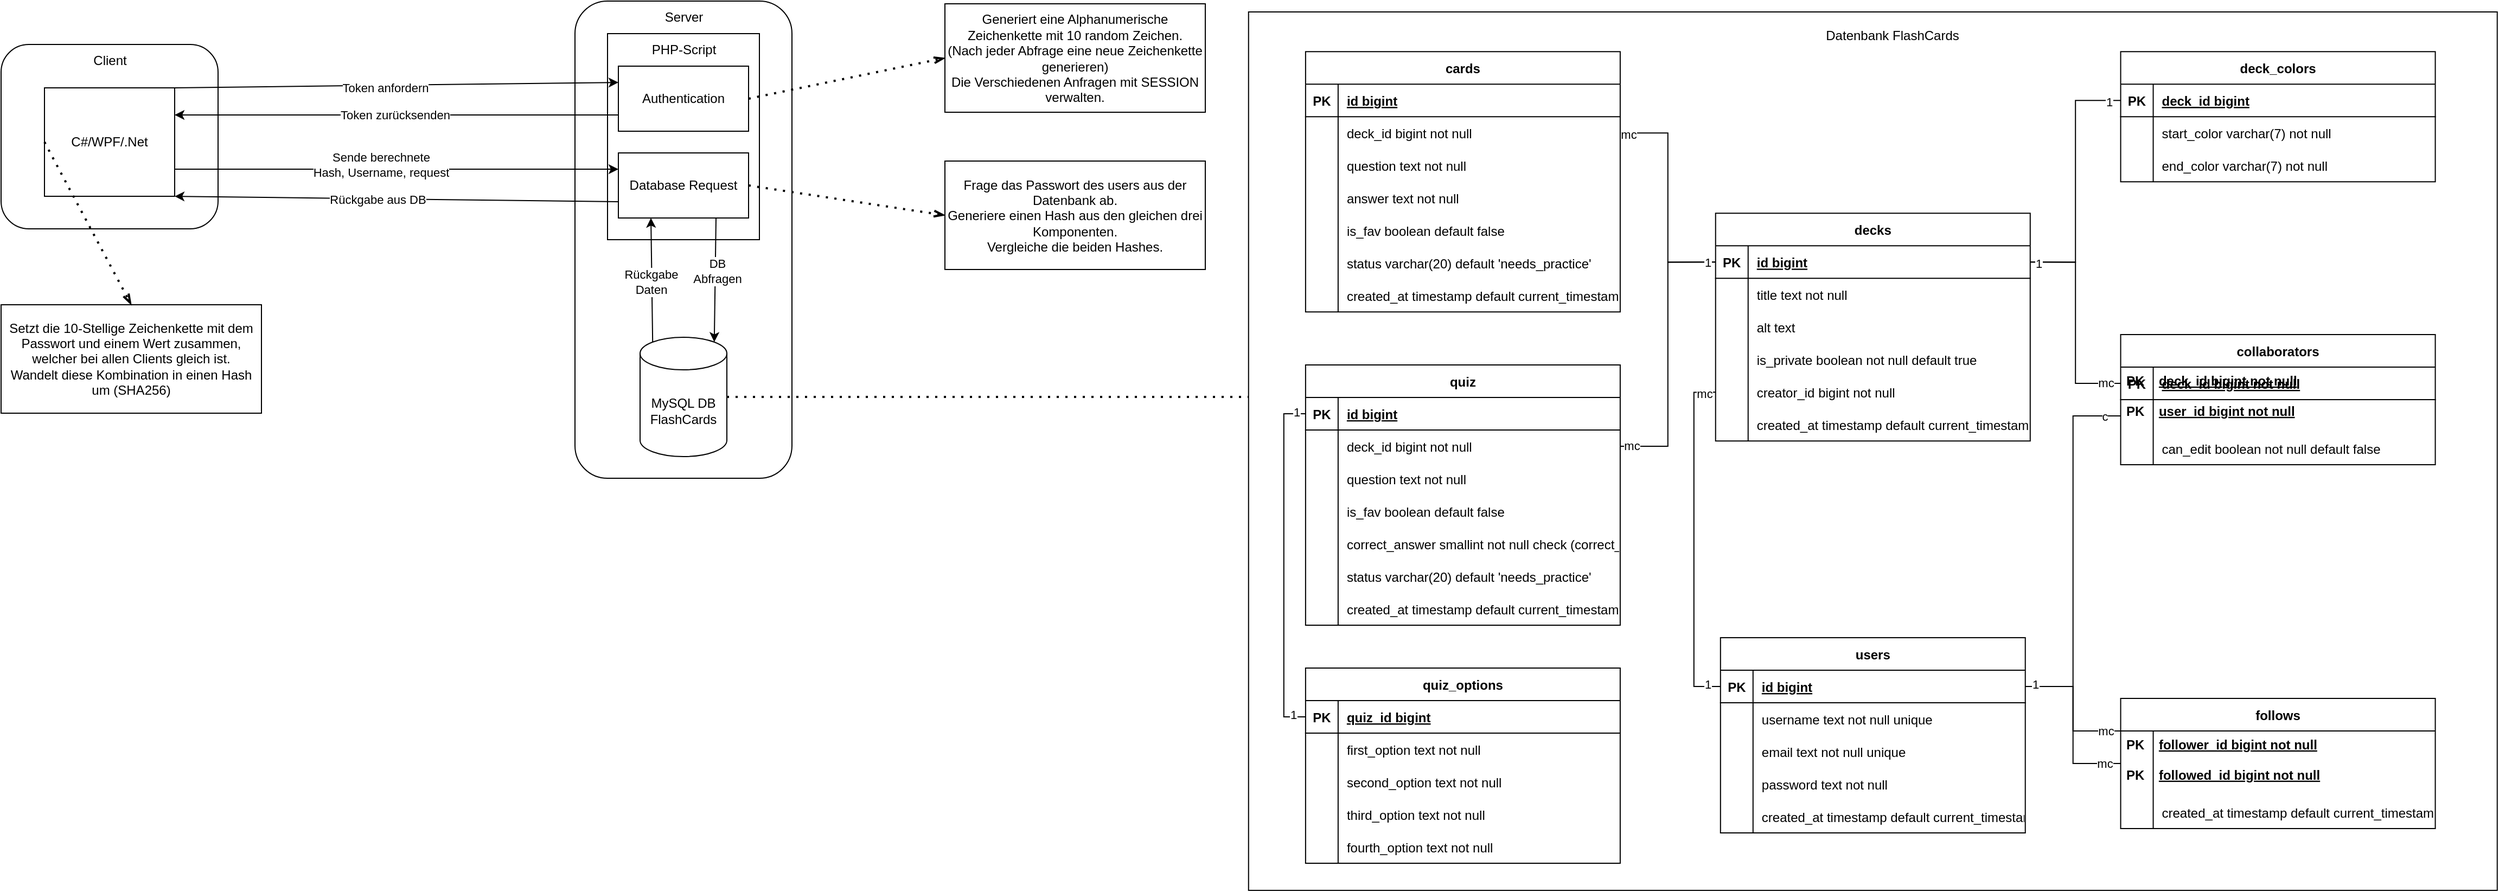 <mxfile version="27.0.9">
  <diagram name="Page-1" id="ozqfW-VLrdV21BE5dFM0">
    <mxGraphModel dx="1883" dy="1264" grid="1" gridSize="10" guides="1" tooltips="1" connect="1" arrows="1" fold="1" page="1" pageScale="1" pageWidth="1169" pageHeight="827" math="0" shadow="0">
      <root>
        <mxCell id="0" />
        <mxCell id="1" parent="0" />
        <mxCell id="fGjEsx-1ew5XHZKRS1k6-10" value="" style="rounded=1;whiteSpace=wrap;html=1;" parent="1" vertex="1">
          <mxGeometry x="559" width="200" height="440" as="geometry" />
        </mxCell>
        <mxCell id="fGjEsx-1ew5XHZKRS1k6-4" value="MySQL DB&lt;div&gt;FlashCards&lt;/div&gt;" style="shape=cylinder3;whiteSpace=wrap;html=1;boundedLbl=1;backgroundOutline=1;size=15;" parent="1" vertex="1">
          <mxGeometry x="619" y="310" width="80" height="110" as="geometry" />
        </mxCell>
        <mxCell id="fGjEsx-1ew5XHZKRS1k6-202" value="" style="rounded=0;whiteSpace=wrap;html=1;" parent="1" vertex="1">
          <mxGeometry x="589" y="30" width="140" height="190" as="geometry" />
        </mxCell>
        <mxCell id="fGjEsx-1ew5XHZKRS1k6-6" value="Authentication" style="rounded=0;whiteSpace=wrap;html=1;" parent="1" vertex="1">
          <mxGeometry x="599" y="60" width="120" height="60" as="geometry" />
        </mxCell>
        <mxCell id="fGjEsx-1ew5XHZKRS1k6-8" value="Database Request" style="rounded=0;whiteSpace=wrap;html=1;" parent="1" vertex="1">
          <mxGeometry x="599" y="140" width="120" height="60" as="geometry" />
        </mxCell>
        <mxCell id="fGjEsx-1ew5XHZKRS1k6-11" value="Server" style="text;html=1;align=center;verticalAlign=middle;resizable=0;points=[];autosize=1;strokeColor=none;fillColor=none;" parent="1" vertex="1">
          <mxGeometry x="629" width="60" height="30" as="geometry" />
        </mxCell>
        <mxCell id="fGjEsx-1ew5XHZKRS1k6-13" value="" style="rounded=1;whiteSpace=wrap;html=1;" parent="1" vertex="1">
          <mxGeometry x="30" y="40" width="200" height="170" as="geometry" />
        </mxCell>
        <mxCell id="fGjEsx-1ew5XHZKRS1k6-14" value="Client" style="text;html=1;align=center;verticalAlign=middle;resizable=0;points=[];autosize=1;strokeColor=none;fillColor=none;" parent="1" vertex="1">
          <mxGeometry x="105" y="40" width="50" height="30" as="geometry" />
        </mxCell>
        <mxCell id="fGjEsx-1ew5XHZKRS1k6-16" value="&lt;span style=&quot;text-wrap-mode: nowrap;&quot;&gt;C#/WPF/.Net&lt;/span&gt;" style="rounded=0;whiteSpace=wrap;html=1;" parent="1" vertex="1">
          <mxGeometry x="70" y="80" width="120" height="100" as="geometry" />
        </mxCell>
        <mxCell id="fGjEsx-1ew5XHZKRS1k6-19" value="" style="endArrow=classic;html=1;rounded=0;exitX=1;exitY=0;exitDx=0;exitDy=0;entryX=0;entryY=0.25;entryDx=0;entryDy=0;" parent="1" source="fGjEsx-1ew5XHZKRS1k6-16" target="fGjEsx-1ew5XHZKRS1k6-6" edge="1">
          <mxGeometry width="50" height="50" relative="1" as="geometry">
            <mxPoint x="620" y="180" as="sourcePoint" />
            <mxPoint x="670" y="130" as="targetPoint" />
          </mxGeometry>
        </mxCell>
        <mxCell id="fGjEsx-1ew5XHZKRS1k6-20" value="Token anfordern" style="edgeLabel;html=1;align=center;verticalAlign=middle;resizable=0;points=[];" parent="fGjEsx-1ew5XHZKRS1k6-19" vertex="1" connectable="0">
          <mxGeometry x="-0.055" y="2" relative="1" as="geometry">
            <mxPoint y="4" as="offset" />
          </mxGeometry>
        </mxCell>
        <mxCell id="fGjEsx-1ew5XHZKRS1k6-21" value="" style="endArrow=classic;html=1;rounded=0;exitX=0;exitY=0.75;exitDx=0;exitDy=0;entryX=1;entryY=0.25;entryDx=0;entryDy=0;" parent="1" source="fGjEsx-1ew5XHZKRS1k6-6" target="fGjEsx-1ew5XHZKRS1k6-16" edge="1">
          <mxGeometry width="50" height="50" relative="1" as="geometry">
            <mxPoint x="885" y="210" as="sourcePoint" />
            <mxPoint x="405" y="320" as="targetPoint" />
          </mxGeometry>
        </mxCell>
        <mxCell id="fGjEsx-1ew5XHZKRS1k6-22" value="Token zurücksenden" style="edgeLabel;html=1;align=center;verticalAlign=middle;resizable=0;points=[];" parent="fGjEsx-1ew5XHZKRS1k6-21" vertex="1" connectable="0">
          <mxGeometry x="0.103" y="-2" relative="1" as="geometry">
            <mxPoint x="19" y="2" as="offset" />
          </mxGeometry>
        </mxCell>
        <mxCell id="fGjEsx-1ew5XHZKRS1k6-23" value="" style="endArrow=classic;html=1;rounded=0;exitX=1;exitY=0.75;exitDx=0;exitDy=0;entryX=0;entryY=0.25;entryDx=0;entryDy=0;" parent="1" source="fGjEsx-1ew5XHZKRS1k6-16" target="fGjEsx-1ew5XHZKRS1k6-8" edge="1">
          <mxGeometry width="50" height="50" relative="1" as="geometry">
            <mxPoint x="620" y="180" as="sourcePoint" />
            <mxPoint x="920" y="135" as="targetPoint" />
          </mxGeometry>
        </mxCell>
        <mxCell id="fGjEsx-1ew5XHZKRS1k6-24" value="Sende berechnete&lt;div&gt;Hash, Username, request&lt;/div&gt;" style="edgeLabel;html=1;align=center;verticalAlign=middle;resizable=0;points=[];" parent="fGjEsx-1ew5XHZKRS1k6-23" vertex="1" connectable="0">
          <mxGeometry x="-0.07" y="-1" relative="1" as="geometry">
            <mxPoint y="-5" as="offset" />
          </mxGeometry>
        </mxCell>
        <mxCell id="fGjEsx-1ew5XHZKRS1k6-25" value="" style="endArrow=classic;html=1;rounded=0;exitX=0.75;exitY=1;exitDx=0;exitDy=0;entryX=0.855;entryY=0;entryDx=0;entryDy=4.35;entryPerimeter=0;" parent="1" source="fGjEsx-1ew5XHZKRS1k6-8" target="fGjEsx-1ew5XHZKRS1k6-4" edge="1">
          <mxGeometry width="50" height="50" relative="1" as="geometry">
            <mxPoint x="789" y="260" as="sourcePoint" />
            <mxPoint x="869" y="220" as="targetPoint" />
          </mxGeometry>
        </mxCell>
        <mxCell id="fGjEsx-1ew5XHZKRS1k6-26" value="DB&lt;div&gt;Abfragen&lt;/div&gt;" style="edgeLabel;html=1;align=center;verticalAlign=middle;resizable=0;points=[];" parent="fGjEsx-1ew5XHZKRS1k6-25" vertex="1" connectable="0">
          <mxGeometry x="-0.148" y="1" relative="1" as="geometry">
            <mxPoint as="offset" />
          </mxGeometry>
        </mxCell>
        <mxCell id="fGjEsx-1ew5XHZKRS1k6-29" value="" style="endArrow=classic;html=1;rounded=0;entryX=0.25;entryY=1;entryDx=0;entryDy=0;exitX=0.145;exitY=0;exitDx=0;exitDy=4.35;exitPerimeter=0;" parent="1" source="fGjEsx-1ew5XHZKRS1k6-4" target="fGjEsx-1ew5XHZKRS1k6-8" edge="1">
          <mxGeometry width="50" height="50" relative="1" as="geometry">
            <mxPoint x="459" y="280" as="sourcePoint" />
            <mxPoint x="509" y="230" as="targetPoint" />
          </mxGeometry>
        </mxCell>
        <mxCell id="fGjEsx-1ew5XHZKRS1k6-30" value="Rückgabe&lt;div&gt;Daten&lt;/div&gt;" style="edgeLabel;html=1;align=center;verticalAlign=middle;resizable=0;points=[];" parent="fGjEsx-1ew5XHZKRS1k6-29" vertex="1" connectable="0">
          <mxGeometry x="-0.023" y="1" relative="1" as="geometry">
            <mxPoint as="offset" />
          </mxGeometry>
        </mxCell>
        <mxCell id="fGjEsx-1ew5XHZKRS1k6-31" value="" style="endArrow=classic;html=1;rounded=0;exitX=0;exitY=0.75;exitDx=0;exitDy=0;entryX=1;entryY=1;entryDx=0;entryDy=0;" parent="1" source="fGjEsx-1ew5XHZKRS1k6-8" target="fGjEsx-1ew5XHZKRS1k6-16" edge="1">
          <mxGeometry width="50" height="50" relative="1" as="geometry">
            <mxPoint x="670" y="90" as="sourcePoint" />
            <mxPoint x="720" y="40" as="targetPoint" />
          </mxGeometry>
        </mxCell>
        <mxCell id="fGjEsx-1ew5XHZKRS1k6-32" value="Rückgabe aus DB" style="edgeLabel;html=1;align=center;verticalAlign=middle;resizable=0;points=[];" parent="fGjEsx-1ew5XHZKRS1k6-31" vertex="1" connectable="0">
          <mxGeometry x="0.086" relative="1" as="geometry">
            <mxPoint as="offset" />
          </mxGeometry>
        </mxCell>
        <mxCell id="fGjEsx-1ew5XHZKRS1k6-33" value="" style="endArrow=openThin;dashed=1;html=1;dashPattern=1 3;strokeWidth=2;rounded=0;exitX=1;exitY=0.5;exitDx=0;exitDy=0;endFill=0;entryX=0;entryY=0.5;entryDx=0;entryDy=0;" parent="1" source="fGjEsx-1ew5XHZKRS1k6-6" target="fGjEsx-1ew5XHZKRS1k6-198" edge="1">
          <mxGeometry width="50" height="50" relative="1" as="geometry">
            <mxPoint x="849" y="130" as="sourcePoint" />
            <mxPoint x="919" y="70" as="targetPoint" />
          </mxGeometry>
        </mxCell>
        <mxCell id="fGjEsx-1ew5XHZKRS1k6-34" value="" style="endArrow=openThin;dashed=1;html=1;dashPattern=1 3;strokeWidth=2;rounded=0;exitX=1;exitY=0.5;exitDx=0;exitDy=0;endFill=0;entryX=0;entryY=0.5;entryDx=0;entryDy=0;" parent="1" source="fGjEsx-1ew5XHZKRS1k6-8" target="fGjEsx-1ew5XHZKRS1k6-201" edge="1">
          <mxGeometry width="50" height="50" relative="1" as="geometry">
            <mxPoint x="769" y="180" as="sourcePoint" />
            <mxPoint x="919" y="190" as="targetPoint" />
          </mxGeometry>
        </mxCell>
        <mxCell id="fGjEsx-1ew5XHZKRS1k6-35" value="" style="endArrow=openThin;dashed=1;html=1;dashPattern=1 3;strokeWidth=2;rounded=0;exitX=1;exitY=0.5;exitDx=0;exitDy=0;endFill=0;exitPerimeter=0;entryX=0.5;entryY=0;entryDx=0;entryDy=0;" parent="1" source="fGjEsx-1ew5XHZKRS1k6-4" target="fGjEsx-1ew5XHZKRS1k6-196" edge="1">
          <mxGeometry width="50" height="50" relative="1" as="geometry">
            <mxPoint x="1130" y="350" as="sourcePoint" />
            <mxPoint x="1180" y="540" as="targetPoint" />
            <Array as="points">
              <mxPoint x="1355" y="365" />
            </Array>
          </mxGeometry>
        </mxCell>
        <mxCell id="fGjEsx-1ew5XHZKRS1k6-197" value="" style="group" parent="1" vertex="1" connectable="0">
          <mxGeometry x="1169" width="1161.88" height="820" as="geometry" />
        </mxCell>
        <mxCell id="fGjEsx-1ew5XHZKRS1k6-196" value="" style="rounded=0;whiteSpace=wrap;html=1;" parent="fGjEsx-1ew5XHZKRS1k6-197" vertex="1">
          <mxGeometry x="10.88" y="10" width="1151" height="810" as="geometry" />
        </mxCell>
        <mxCell id="fGjEsx-1ew5XHZKRS1k6-36" value="users" style="shape=table;startSize=30;container=1;collapsible=1;childLayout=tableLayout;fixedRows=1;rowLines=0;fontStyle=1;align=center;resizeLast=1;" parent="fGjEsx-1ew5XHZKRS1k6-197" vertex="1">
          <mxGeometry x="445.899" y="587.045" width="280.953" height="180" as="geometry" />
        </mxCell>
        <mxCell id="fGjEsx-1ew5XHZKRS1k6-37" value="" style="shape=tableRow;horizontal=0;startSize=0;swimlaneHead=0;swimlaneBody=0;fillColor=none;collapsible=0;dropTarget=0;points=[[0,0.5],[1,0.5]];portConstraint=eastwest;strokeColor=inherit;top=0;left=0;right=0;bottom=1;" parent="fGjEsx-1ew5XHZKRS1k6-36" vertex="1">
          <mxGeometry y="30" width="280.953" height="30" as="geometry" />
        </mxCell>
        <mxCell id="fGjEsx-1ew5XHZKRS1k6-38" value="PK" style="shape=partialRectangle;overflow=hidden;connectable=0;fillColor=none;strokeColor=inherit;top=0;left=0;bottom=0;right=0;fontStyle=1;" parent="fGjEsx-1ew5XHZKRS1k6-37" vertex="1">
          <mxGeometry width="30" height="30" as="geometry">
            <mxRectangle width="30" height="30" as="alternateBounds" />
          </mxGeometry>
        </mxCell>
        <mxCell id="fGjEsx-1ew5XHZKRS1k6-39" value="id bigint " style="shape=partialRectangle;overflow=hidden;connectable=0;fillColor=none;align=left;strokeColor=inherit;top=0;left=0;bottom=0;right=0;spacingLeft=6;fontStyle=5;" parent="fGjEsx-1ew5XHZKRS1k6-37" vertex="1">
          <mxGeometry x="30" width="250.953" height="30" as="geometry">
            <mxRectangle width="250.953" height="30" as="alternateBounds" />
          </mxGeometry>
        </mxCell>
        <mxCell id="fGjEsx-1ew5XHZKRS1k6-40" value="" style="shape=tableRow;horizontal=0;startSize=0;swimlaneHead=0;swimlaneBody=0;fillColor=none;collapsible=0;dropTarget=0;points=[[0,0.5],[1,0.5]];portConstraint=eastwest;strokeColor=inherit;top=0;left=0;right=0;bottom=0;" parent="fGjEsx-1ew5XHZKRS1k6-36" vertex="1">
          <mxGeometry y="60" width="280.953" height="30" as="geometry" />
        </mxCell>
        <mxCell id="fGjEsx-1ew5XHZKRS1k6-41" value="" style="shape=partialRectangle;overflow=hidden;connectable=0;fillColor=none;strokeColor=inherit;top=0;left=0;bottom=0;right=0;" parent="fGjEsx-1ew5XHZKRS1k6-40" vertex="1">
          <mxGeometry width="30" height="30" as="geometry">
            <mxRectangle width="30" height="30" as="alternateBounds" />
          </mxGeometry>
        </mxCell>
        <mxCell id="fGjEsx-1ew5XHZKRS1k6-42" value="username text not null unique" style="shape=partialRectangle;overflow=hidden;connectable=0;fillColor=none;align=left;strokeColor=inherit;top=0;left=0;bottom=0;right=0;spacingLeft=6;" parent="fGjEsx-1ew5XHZKRS1k6-40" vertex="1">
          <mxGeometry x="30" width="250.953" height="30" as="geometry">
            <mxRectangle width="250.953" height="30" as="alternateBounds" />
          </mxGeometry>
        </mxCell>
        <mxCell id="fGjEsx-1ew5XHZKRS1k6-43" value="" style="shape=tableRow;horizontal=0;startSize=0;swimlaneHead=0;swimlaneBody=0;fillColor=none;collapsible=0;dropTarget=0;points=[[0,0.5],[1,0.5]];portConstraint=eastwest;strokeColor=inherit;top=0;left=0;right=0;bottom=0;" parent="fGjEsx-1ew5XHZKRS1k6-36" vertex="1">
          <mxGeometry y="90" width="280.953" height="30" as="geometry" />
        </mxCell>
        <mxCell id="fGjEsx-1ew5XHZKRS1k6-44" value="" style="shape=partialRectangle;overflow=hidden;connectable=0;fillColor=none;strokeColor=inherit;top=0;left=0;bottom=0;right=0;" parent="fGjEsx-1ew5XHZKRS1k6-43" vertex="1">
          <mxGeometry width="30" height="30" as="geometry">
            <mxRectangle width="30" height="30" as="alternateBounds" />
          </mxGeometry>
        </mxCell>
        <mxCell id="fGjEsx-1ew5XHZKRS1k6-45" value="email text not null unique" style="shape=partialRectangle;overflow=hidden;connectable=0;fillColor=none;align=left;strokeColor=inherit;top=0;left=0;bottom=0;right=0;spacingLeft=6;" parent="fGjEsx-1ew5XHZKRS1k6-43" vertex="1">
          <mxGeometry x="30" width="250.953" height="30" as="geometry">
            <mxRectangle width="250.953" height="30" as="alternateBounds" />
          </mxGeometry>
        </mxCell>
        <mxCell id="fGjEsx-1ew5XHZKRS1k6-46" value="" style="shape=tableRow;horizontal=0;startSize=0;swimlaneHead=0;swimlaneBody=0;fillColor=none;collapsible=0;dropTarget=0;points=[[0,0.5],[1,0.5]];portConstraint=eastwest;strokeColor=inherit;top=0;left=0;right=0;bottom=0;" parent="fGjEsx-1ew5XHZKRS1k6-36" vertex="1">
          <mxGeometry y="120" width="280.953" height="30" as="geometry" />
        </mxCell>
        <mxCell id="fGjEsx-1ew5XHZKRS1k6-47" value="" style="shape=partialRectangle;overflow=hidden;connectable=0;fillColor=none;strokeColor=inherit;top=0;left=0;bottom=0;right=0;" parent="fGjEsx-1ew5XHZKRS1k6-46" vertex="1">
          <mxGeometry width="30" height="30" as="geometry">
            <mxRectangle width="30" height="30" as="alternateBounds" />
          </mxGeometry>
        </mxCell>
        <mxCell id="fGjEsx-1ew5XHZKRS1k6-48" value="password text not null" style="shape=partialRectangle;overflow=hidden;connectable=0;fillColor=none;align=left;strokeColor=inherit;top=0;left=0;bottom=0;right=0;spacingLeft=6;" parent="fGjEsx-1ew5XHZKRS1k6-46" vertex="1">
          <mxGeometry x="30" width="250.953" height="30" as="geometry">
            <mxRectangle width="250.953" height="30" as="alternateBounds" />
          </mxGeometry>
        </mxCell>
        <mxCell id="fGjEsx-1ew5XHZKRS1k6-49" value="" style="shape=tableRow;horizontal=0;startSize=0;swimlaneHead=0;swimlaneBody=0;fillColor=none;collapsible=0;dropTarget=0;points=[[0,0.5],[1,0.5]];portConstraint=eastwest;strokeColor=inherit;top=0;left=0;right=0;bottom=0;" parent="fGjEsx-1ew5XHZKRS1k6-36" vertex="1">
          <mxGeometry y="150" width="280.953" height="30" as="geometry" />
        </mxCell>
        <mxCell id="fGjEsx-1ew5XHZKRS1k6-50" value="" style="shape=partialRectangle;overflow=hidden;connectable=0;fillColor=none;strokeColor=inherit;top=0;left=0;bottom=0;right=0;" parent="fGjEsx-1ew5XHZKRS1k6-49" vertex="1">
          <mxGeometry width="30" height="30" as="geometry">
            <mxRectangle width="30" height="30" as="alternateBounds" />
          </mxGeometry>
        </mxCell>
        <mxCell id="fGjEsx-1ew5XHZKRS1k6-51" value="created_at timestamp default current_timestamp" style="shape=partialRectangle;overflow=hidden;connectable=0;fillColor=none;align=left;strokeColor=inherit;top=0;left=0;bottom=0;right=0;spacingLeft=6;" parent="fGjEsx-1ew5XHZKRS1k6-49" vertex="1">
          <mxGeometry x="30" width="250.953" height="30" as="geometry">
            <mxRectangle width="250.953" height="30" as="alternateBounds" />
          </mxGeometry>
        </mxCell>
        <mxCell id="fGjEsx-1ew5XHZKRS1k6-52" style="edgeStyle=orthogonalEdgeStyle;rounded=0;orthogonalLoop=1;jettySize=auto;html=1;exitX=0;exitY=0.25;exitDx=0;exitDy=0;entryX=1;entryY=0.5;entryDx=0;entryDy=0;endArrow=none;startFill=0;" parent="fGjEsx-1ew5XHZKRS1k6-197" source="fGjEsx-1ew5XHZKRS1k6-56" target="fGjEsx-1ew5XHZKRS1k6-37" edge="1">
          <mxGeometry relative="1" as="geometry" />
        </mxCell>
        <mxCell id="fGjEsx-1ew5XHZKRS1k6-53" value="mc" style="edgeLabel;html=1;align=center;verticalAlign=middle;resizable=0;points=[];" parent="fGjEsx-1ew5XHZKRS1k6-52" vertex="1" connectable="0">
          <mxGeometry x="-0.781" relative="1" as="geometry">
            <mxPoint as="offset" />
          </mxGeometry>
        </mxCell>
        <mxCell id="fGjEsx-1ew5XHZKRS1k6-54" style="edgeStyle=orthogonalEdgeStyle;rounded=0;orthogonalLoop=1;jettySize=auto;html=1;exitX=0;exitY=0.5;exitDx=0;exitDy=0;entryX=1;entryY=0.5;entryDx=0;entryDy=0;endArrow=none;startFill=0;" parent="fGjEsx-1ew5XHZKRS1k6-197" source="fGjEsx-1ew5XHZKRS1k6-56" target="fGjEsx-1ew5XHZKRS1k6-37" edge="1">
          <mxGeometry relative="1" as="geometry" />
        </mxCell>
        <mxCell id="fGjEsx-1ew5XHZKRS1k6-55" value="mc" style="edgeLabel;html=1;align=center;verticalAlign=middle;resizable=0;points=[];" parent="fGjEsx-1ew5XHZKRS1k6-54" vertex="1" connectable="0">
          <mxGeometry x="-0.807" relative="1" as="geometry">
            <mxPoint as="offset" />
          </mxGeometry>
        </mxCell>
        <mxCell id="fGjEsx-1ew5XHZKRS1k6-56" value="follows" style="shape=table;startSize=30;container=1;collapsible=1;childLayout=tableLayout;fixedRows=1;rowLines=0;fontStyle=1;align=center;resizeLast=1;" parent="fGjEsx-1ew5XHZKRS1k6-197" vertex="1">
          <mxGeometry x="814.763" y="642.955" width="290.016" height="120" as="geometry" />
        </mxCell>
        <mxCell id="fGjEsx-1ew5XHZKRS1k6-57" value="" style="shape=tableRow;horizontal=0;startSize=0;swimlaneHead=0;swimlaneBody=0;fillColor=none;collapsible=0;dropTarget=0;points=[[0,0.5],[1,0.5]];portConstraint=eastwest;strokeColor=inherit;top=0;left=0;right=0;bottom=0;" parent="fGjEsx-1ew5XHZKRS1k6-56" vertex="1">
          <mxGeometry y="30" width="290.016" height="30" as="geometry" />
        </mxCell>
        <mxCell id="fGjEsx-1ew5XHZKRS1k6-58" value="" style="shape=partialRectangle;overflow=hidden;connectable=0;fillColor=none;strokeColor=inherit;top=0;left=0;bottom=0;right=0;" parent="fGjEsx-1ew5XHZKRS1k6-57" vertex="1">
          <mxGeometry width="30" height="30" as="geometry">
            <mxRectangle width="30" height="30" as="alternateBounds" />
          </mxGeometry>
        </mxCell>
        <mxCell id="fGjEsx-1ew5XHZKRS1k6-59" value="" style="shape=partialRectangle;overflow=hidden;connectable=0;fillColor=none;align=left;strokeColor=inherit;top=0;left=0;bottom=0;right=0;spacingLeft=6;" parent="fGjEsx-1ew5XHZKRS1k6-57" vertex="1">
          <mxGeometry x="30" width="260.016" height="30" as="geometry">
            <mxRectangle width="260.016" height="30" as="alternateBounds" />
          </mxGeometry>
        </mxCell>
        <mxCell id="fGjEsx-1ew5XHZKRS1k6-60" value="" style="shape=tableRow;horizontal=0;startSize=0;swimlaneHead=0;swimlaneBody=0;fillColor=none;collapsible=0;dropTarget=0;points=[[0,0.5],[1,0.5]];portConstraint=eastwest;strokeColor=inherit;top=0;left=0;right=0;bottom=0;" parent="fGjEsx-1ew5XHZKRS1k6-56" vertex="1">
          <mxGeometry y="60" width="290.016" height="30" as="geometry" />
        </mxCell>
        <mxCell id="fGjEsx-1ew5XHZKRS1k6-61" value="" style="shape=partialRectangle;overflow=hidden;connectable=0;fillColor=none;strokeColor=inherit;top=0;left=0;bottom=0;right=0;" parent="fGjEsx-1ew5XHZKRS1k6-60" vertex="1">
          <mxGeometry width="30" height="30" as="geometry">
            <mxRectangle width="30" height="30" as="alternateBounds" />
          </mxGeometry>
        </mxCell>
        <mxCell id="fGjEsx-1ew5XHZKRS1k6-62" value="" style="shape=partialRectangle;overflow=hidden;connectable=0;fillColor=none;align=left;strokeColor=inherit;top=0;left=0;bottom=0;right=0;spacingLeft=6;" parent="fGjEsx-1ew5XHZKRS1k6-60" vertex="1">
          <mxGeometry x="30" width="260.016" height="30" as="geometry">
            <mxRectangle width="260.016" height="30" as="alternateBounds" />
          </mxGeometry>
        </mxCell>
        <mxCell id="fGjEsx-1ew5XHZKRS1k6-63" value="" style="shape=tableRow;horizontal=0;startSize=0;swimlaneHead=0;swimlaneBody=0;fillColor=none;collapsible=0;dropTarget=0;points=[[0,0.5],[1,0.5]];portConstraint=eastwest;strokeColor=inherit;top=0;left=0;right=0;bottom=0;" parent="fGjEsx-1ew5XHZKRS1k6-56" vertex="1">
          <mxGeometry y="90" width="290.016" height="30" as="geometry" />
        </mxCell>
        <mxCell id="fGjEsx-1ew5XHZKRS1k6-64" value="" style="shape=partialRectangle;overflow=hidden;connectable=0;fillColor=none;strokeColor=inherit;top=0;left=0;bottom=0;right=0;" parent="fGjEsx-1ew5XHZKRS1k6-63" vertex="1">
          <mxGeometry width="30" height="30" as="geometry">
            <mxRectangle width="30" height="30" as="alternateBounds" />
          </mxGeometry>
        </mxCell>
        <mxCell id="fGjEsx-1ew5XHZKRS1k6-65" value="created_at timestamp default current_timestamp" style="shape=partialRectangle;overflow=hidden;connectable=0;fillColor=none;align=left;strokeColor=inherit;top=0;left=0;bottom=0;right=0;spacingLeft=6;" parent="fGjEsx-1ew5XHZKRS1k6-63" vertex="1">
          <mxGeometry x="30" width="260.016" height="30" as="geometry">
            <mxRectangle width="260.016" height="30" as="alternateBounds" />
          </mxGeometry>
        </mxCell>
        <mxCell id="fGjEsx-1ew5XHZKRS1k6-66" value="decks" style="shape=table;startSize=30;container=1;collapsible=1;childLayout=tableLayout;fixedRows=1;rowLines=0;fontStyle=1;align=center;resizeLast=1;" parent="fGjEsx-1ew5XHZKRS1k6-197" vertex="1">
          <mxGeometry x="441.368" y="195.682" width="290.016" height="210" as="geometry" />
        </mxCell>
        <mxCell id="fGjEsx-1ew5XHZKRS1k6-67" value="" style="shape=tableRow;horizontal=0;startSize=0;swimlaneHead=0;swimlaneBody=0;fillColor=none;collapsible=0;dropTarget=0;points=[[0,0.5],[1,0.5]];portConstraint=eastwest;strokeColor=inherit;top=0;left=0;right=0;bottom=1;" parent="fGjEsx-1ew5XHZKRS1k6-66" vertex="1">
          <mxGeometry y="30" width="290.016" height="30" as="geometry" />
        </mxCell>
        <mxCell id="fGjEsx-1ew5XHZKRS1k6-68" value="PK" style="shape=partialRectangle;overflow=hidden;connectable=0;fillColor=none;strokeColor=inherit;top=0;left=0;bottom=0;right=0;fontStyle=1;" parent="fGjEsx-1ew5XHZKRS1k6-67" vertex="1">
          <mxGeometry width="30" height="30" as="geometry">
            <mxRectangle width="30" height="30" as="alternateBounds" />
          </mxGeometry>
        </mxCell>
        <mxCell id="fGjEsx-1ew5XHZKRS1k6-69" value="id bigint " style="shape=partialRectangle;overflow=hidden;connectable=0;fillColor=none;align=left;strokeColor=inherit;top=0;left=0;bottom=0;right=0;spacingLeft=6;fontStyle=5;" parent="fGjEsx-1ew5XHZKRS1k6-67" vertex="1">
          <mxGeometry x="30" width="260.016" height="30" as="geometry">
            <mxRectangle width="260.016" height="30" as="alternateBounds" />
          </mxGeometry>
        </mxCell>
        <mxCell id="fGjEsx-1ew5XHZKRS1k6-70" value="" style="shape=tableRow;horizontal=0;startSize=0;swimlaneHead=0;swimlaneBody=0;fillColor=none;collapsible=0;dropTarget=0;points=[[0,0.5],[1,0.5]];portConstraint=eastwest;strokeColor=inherit;top=0;left=0;right=0;bottom=0;" parent="fGjEsx-1ew5XHZKRS1k6-66" vertex="1">
          <mxGeometry y="60" width="290.016" height="30" as="geometry" />
        </mxCell>
        <mxCell id="fGjEsx-1ew5XHZKRS1k6-71" value="" style="shape=partialRectangle;overflow=hidden;connectable=0;fillColor=none;strokeColor=inherit;top=0;left=0;bottom=0;right=0;" parent="fGjEsx-1ew5XHZKRS1k6-70" vertex="1">
          <mxGeometry width="30" height="30" as="geometry">
            <mxRectangle width="30" height="30" as="alternateBounds" />
          </mxGeometry>
        </mxCell>
        <mxCell id="fGjEsx-1ew5XHZKRS1k6-72" value="title text not null" style="shape=partialRectangle;overflow=hidden;connectable=0;fillColor=none;align=left;strokeColor=inherit;top=0;left=0;bottom=0;right=0;spacingLeft=6;" parent="fGjEsx-1ew5XHZKRS1k6-70" vertex="1">
          <mxGeometry x="30" width="260.016" height="30" as="geometry">
            <mxRectangle width="260.016" height="30" as="alternateBounds" />
          </mxGeometry>
        </mxCell>
        <mxCell id="fGjEsx-1ew5XHZKRS1k6-73" value="" style="shape=tableRow;horizontal=0;startSize=0;swimlaneHead=0;swimlaneBody=0;fillColor=none;collapsible=0;dropTarget=0;points=[[0,0.5],[1,0.5]];portConstraint=eastwest;strokeColor=inherit;top=0;left=0;right=0;bottom=0;" parent="fGjEsx-1ew5XHZKRS1k6-66" vertex="1">
          <mxGeometry y="90" width="290.016" height="30" as="geometry" />
        </mxCell>
        <mxCell id="fGjEsx-1ew5XHZKRS1k6-74" value="" style="shape=partialRectangle;overflow=hidden;connectable=0;fillColor=none;strokeColor=inherit;top=0;left=0;bottom=0;right=0;" parent="fGjEsx-1ew5XHZKRS1k6-73" vertex="1">
          <mxGeometry width="30" height="30" as="geometry">
            <mxRectangle width="30" height="30" as="alternateBounds" />
          </mxGeometry>
        </mxCell>
        <mxCell id="fGjEsx-1ew5XHZKRS1k6-75" value="alt text" style="shape=partialRectangle;overflow=hidden;connectable=0;fillColor=none;align=left;strokeColor=inherit;top=0;left=0;bottom=0;right=0;spacingLeft=6;" parent="fGjEsx-1ew5XHZKRS1k6-73" vertex="1">
          <mxGeometry x="30" width="260.016" height="30" as="geometry">
            <mxRectangle width="260.016" height="30" as="alternateBounds" />
          </mxGeometry>
        </mxCell>
        <mxCell id="fGjEsx-1ew5XHZKRS1k6-76" value="" style="shape=tableRow;horizontal=0;startSize=0;swimlaneHead=0;swimlaneBody=0;fillColor=none;collapsible=0;dropTarget=0;points=[[0,0.5],[1,0.5]];portConstraint=eastwest;strokeColor=inherit;top=0;left=0;right=0;bottom=0;" parent="fGjEsx-1ew5XHZKRS1k6-66" vertex="1">
          <mxGeometry y="120" width="290.016" height="30" as="geometry" />
        </mxCell>
        <mxCell id="fGjEsx-1ew5XHZKRS1k6-77" value="" style="shape=partialRectangle;overflow=hidden;connectable=0;fillColor=none;strokeColor=inherit;top=0;left=0;bottom=0;right=0;" parent="fGjEsx-1ew5XHZKRS1k6-76" vertex="1">
          <mxGeometry width="30" height="30" as="geometry">
            <mxRectangle width="30" height="30" as="alternateBounds" />
          </mxGeometry>
        </mxCell>
        <mxCell id="fGjEsx-1ew5XHZKRS1k6-78" value="is_private boolean not null default true" style="shape=partialRectangle;overflow=hidden;connectable=0;fillColor=none;align=left;strokeColor=inherit;top=0;left=0;bottom=0;right=0;spacingLeft=6;" parent="fGjEsx-1ew5XHZKRS1k6-76" vertex="1">
          <mxGeometry x="30" width="260.016" height="30" as="geometry">
            <mxRectangle width="260.016" height="30" as="alternateBounds" />
          </mxGeometry>
        </mxCell>
        <mxCell id="fGjEsx-1ew5XHZKRS1k6-79" value="" style="shape=tableRow;horizontal=0;startSize=0;swimlaneHead=0;swimlaneBody=0;fillColor=none;collapsible=0;dropTarget=0;points=[[0,0.5],[1,0.5]];portConstraint=eastwest;strokeColor=inherit;top=0;left=0;right=0;bottom=0;" parent="fGjEsx-1ew5XHZKRS1k6-66" vertex="1">
          <mxGeometry y="150" width="290.016" height="30" as="geometry" />
        </mxCell>
        <mxCell id="fGjEsx-1ew5XHZKRS1k6-80" value="" style="shape=partialRectangle;overflow=hidden;connectable=0;fillColor=none;strokeColor=inherit;top=0;left=0;bottom=0;right=0;" parent="fGjEsx-1ew5XHZKRS1k6-79" vertex="1">
          <mxGeometry width="30" height="30" as="geometry">
            <mxRectangle width="30" height="30" as="alternateBounds" />
          </mxGeometry>
        </mxCell>
        <mxCell id="fGjEsx-1ew5XHZKRS1k6-81" value="creator_id bigint not null" style="shape=partialRectangle;overflow=hidden;connectable=0;fillColor=none;align=left;strokeColor=inherit;top=0;left=0;bottom=0;right=0;spacingLeft=6;" parent="fGjEsx-1ew5XHZKRS1k6-79" vertex="1">
          <mxGeometry x="30" width="260.016" height="30" as="geometry">
            <mxRectangle width="260.016" height="30" as="alternateBounds" />
          </mxGeometry>
        </mxCell>
        <mxCell id="fGjEsx-1ew5XHZKRS1k6-82" value="" style="shape=tableRow;horizontal=0;startSize=0;swimlaneHead=0;swimlaneBody=0;fillColor=none;collapsible=0;dropTarget=0;points=[[0,0.5],[1,0.5]];portConstraint=eastwest;strokeColor=inherit;top=0;left=0;right=0;bottom=0;" parent="fGjEsx-1ew5XHZKRS1k6-66" vertex="1">
          <mxGeometry y="180" width="290.016" height="30" as="geometry" />
        </mxCell>
        <mxCell id="fGjEsx-1ew5XHZKRS1k6-83" value="" style="shape=partialRectangle;overflow=hidden;connectable=0;fillColor=none;strokeColor=inherit;top=0;left=0;bottom=0;right=0;" parent="fGjEsx-1ew5XHZKRS1k6-82" vertex="1">
          <mxGeometry width="30" height="30" as="geometry">
            <mxRectangle width="30" height="30" as="alternateBounds" />
          </mxGeometry>
        </mxCell>
        <mxCell id="fGjEsx-1ew5XHZKRS1k6-84" value="created_at timestamp default current_timestamp" style="shape=partialRectangle;overflow=hidden;connectable=0;fillColor=none;align=left;strokeColor=inherit;top=0;left=0;bottom=0;right=0;spacingLeft=6;" parent="fGjEsx-1ew5XHZKRS1k6-82" vertex="1">
          <mxGeometry x="30" width="260.016" height="30" as="geometry">
            <mxRectangle width="260.016" height="30" as="alternateBounds" />
          </mxGeometry>
        </mxCell>
        <mxCell id="fGjEsx-1ew5XHZKRS1k6-85" value="collaborators" style="shape=table;startSize=30;container=1;collapsible=1;childLayout=tableLayout;fixedRows=1;rowLines=0;fontStyle=1;align=center;resizeLast=1;" parent="fGjEsx-1ew5XHZKRS1k6-197" vertex="1">
          <mxGeometry x="814.763" y="307.5" width="290.016" height="120" as="geometry" />
        </mxCell>
        <mxCell id="fGjEsx-1ew5XHZKRS1k6-86" value="" style="shape=tableRow;horizontal=0;startSize=0;swimlaneHead=0;swimlaneBody=0;fillColor=none;collapsible=0;dropTarget=0;points=[[0,0.5],[1,0.5]];portConstraint=eastwest;strokeColor=inherit;top=0;left=0;right=0;bottom=1;" parent="fGjEsx-1ew5XHZKRS1k6-85" vertex="1">
          <mxGeometry y="30" width="290.016" height="30" as="geometry" />
        </mxCell>
        <mxCell id="fGjEsx-1ew5XHZKRS1k6-87" value="PK" style="shape=partialRectangle;overflow=hidden;connectable=0;fillColor=none;strokeColor=inherit;top=0;left=0;bottom=0;right=0;fontStyle=1;" parent="fGjEsx-1ew5XHZKRS1k6-86" vertex="1">
          <mxGeometry width="30" height="30" as="geometry">
            <mxRectangle width="30" height="30" as="alternateBounds" />
          </mxGeometry>
        </mxCell>
        <mxCell id="fGjEsx-1ew5XHZKRS1k6-88" value="deck_id bigint not null" style="shape=partialRectangle;overflow=hidden;connectable=0;fillColor=none;align=left;strokeColor=inherit;top=0;left=0;bottom=0;right=0;spacingLeft=6;fontStyle=5;" parent="fGjEsx-1ew5XHZKRS1k6-86" vertex="1">
          <mxGeometry x="30" width="260.016" height="30" as="geometry">
            <mxRectangle width="260.016" height="30" as="alternateBounds" />
          </mxGeometry>
        </mxCell>
        <mxCell id="fGjEsx-1ew5XHZKRS1k6-89" value="" style="shape=tableRow;horizontal=0;startSize=0;swimlaneHead=0;swimlaneBody=0;fillColor=none;collapsible=0;dropTarget=0;points=[[0,0.5],[1,0.5]];portConstraint=eastwest;strokeColor=inherit;top=0;left=0;right=0;bottom=0;" parent="fGjEsx-1ew5XHZKRS1k6-85" vertex="1">
          <mxGeometry y="60" width="290.016" height="30" as="geometry" />
        </mxCell>
        <mxCell id="fGjEsx-1ew5XHZKRS1k6-90" value="" style="shape=partialRectangle;overflow=hidden;connectable=0;fillColor=none;strokeColor=inherit;top=0;left=0;bottom=0;right=0;" parent="fGjEsx-1ew5XHZKRS1k6-89" vertex="1">
          <mxGeometry width="30" height="30" as="geometry">
            <mxRectangle width="30" height="30" as="alternateBounds" />
          </mxGeometry>
        </mxCell>
        <mxCell id="fGjEsx-1ew5XHZKRS1k6-91" value="" style="shape=partialRectangle;overflow=hidden;connectable=0;fillColor=none;align=left;strokeColor=inherit;top=0;left=0;bottom=0;right=0;spacingLeft=6;" parent="fGjEsx-1ew5XHZKRS1k6-89" vertex="1">
          <mxGeometry x="30" width="260.016" height="30" as="geometry">
            <mxRectangle width="260.016" height="30" as="alternateBounds" />
          </mxGeometry>
        </mxCell>
        <mxCell id="fGjEsx-1ew5XHZKRS1k6-92" value="" style="shape=tableRow;horizontal=0;startSize=0;swimlaneHead=0;swimlaneBody=0;fillColor=none;collapsible=0;dropTarget=0;points=[[0,0.5],[1,0.5]];portConstraint=eastwest;strokeColor=inherit;top=0;left=0;right=0;bottom=0;" parent="fGjEsx-1ew5XHZKRS1k6-85" vertex="1">
          <mxGeometry y="90" width="290.016" height="30" as="geometry" />
        </mxCell>
        <mxCell id="fGjEsx-1ew5XHZKRS1k6-93" value="" style="shape=partialRectangle;overflow=hidden;connectable=0;fillColor=none;strokeColor=inherit;top=0;left=0;bottom=0;right=0;" parent="fGjEsx-1ew5XHZKRS1k6-92" vertex="1">
          <mxGeometry width="30" height="30" as="geometry">
            <mxRectangle width="30" height="30" as="alternateBounds" />
          </mxGeometry>
        </mxCell>
        <mxCell id="fGjEsx-1ew5XHZKRS1k6-94" value="can_edit boolean not null default false" style="shape=partialRectangle;overflow=hidden;connectable=0;fillColor=none;align=left;strokeColor=inherit;top=0;left=0;bottom=0;right=0;spacingLeft=6;" parent="fGjEsx-1ew5XHZKRS1k6-92" vertex="1">
          <mxGeometry x="30" width="260.016" height="30" as="geometry">
            <mxRectangle width="260.016" height="30" as="alternateBounds" />
          </mxGeometry>
        </mxCell>
        <mxCell id="fGjEsx-1ew5XHZKRS1k6-95" value="deck_colors" style="shape=table;startSize=30;container=1;collapsible=1;childLayout=tableLayout;fixedRows=1;rowLines=0;fontStyle=1;align=center;resizeLast=1;" parent="fGjEsx-1ew5XHZKRS1k6-197" vertex="1">
          <mxGeometry x="814.763" y="46.591" width="290.016" height="120" as="geometry" />
        </mxCell>
        <mxCell id="fGjEsx-1ew5XHZKRS1k6-96" value="" style="shape=tableRow;horizontal=0;startSize=0;swimlaneHead=0;swimlaneBody=0;fillColor=none;collapsible=0;dropTarget=0;points=[[0,0.5],[1,0.5]];portConstraint=eastwest;strokeColor=inherit;top=0;left=0;right=0;bottom=1;" parent="fGjEsx-1ew5XHZKRS1k6-95" vertex="1">
          <mxGeometry y="30" width="290.016" height="30" as="geometry" />
        </mxCell>
        <mxCell id="fGjEsx-1ew5XHZKRS1k6-97" value="PK" style="shape=partialRectangle;overflow=hidden;connectable=0;fillColor=none;strokeColor=inherit;top=0;left=0;bottom=0;right=0;fontStyle=1;" parent="fGjEsx-1ew5XHZKRS1k6-96" vertex="1">
          <mxGeometry width="30" height="30" as="geometry">
            <mxRectangle width="30" height="30" as="alternateBounds" />
          </mxGeometry>
        </mxCell>
        <mxCell id="fGjEsx-1ew5XHZKRS1k6-98" value="deck_id bigint " style="shape=partialRectangle;overflow=hidden;connectable=0;fillColor=none;align=left;strokeColor=inherit;top=0;left=0;bottom=0;right=0;spacingLeft=6;fontStyle=5;" parent="fGjEsx-1ew5XHZKRS1k6-96" vertex="1">
          <mxGeometry x="30" width="260.016" height="30" as="geometry">
            <mxRectangle width="260.016" height="30" as="alternateBounds" />
          </mxGeometry>
        </mxCell>
        <mxCell id="fGjEsx-1ew5XHZKRS1k6-99" value="" style="shape=tableRow;horizontal=0;startSize=0;swimlaneHead=0;swimlaneBody=0;fillColor=none;collapsible=0;dropTarget=0;points=[[0,0.5],[1,0.5]];portConstraint=eastwest;strokeColor=inherit;top=0;left=0;right=0;bottom=0;" parent="fGjEsx-1ew5XHZKRS1k6-95" vertex="1">
          <mxGeometry y="60" width="290.016" height="30" as="geometry" />
        </mxCell>
        <mxCell id="fGjEsx-1ew5XHZKRS1k6-100" value="" style="shape=partialRectangle;overflow=hidden;connectable=0;fillColor=none;strokeColor=inherit;top=0;left=0;bottom=0;right=0;" parent="fGjEsx-1ew5XHZKRS1k6-99" vertex="1">
          <mxGeometry width="30" height="30" as="geometry">
            <mxRectangle width="30" height="30" as="alternateBounds" />
          </mxGeometry>
        </mxCell>
        <mxCell id="fGjEsx-1ew5XHZKRS1k6-101" value="start_color varchar(7) not null" style="shape=partialRectangle;overflow=hidden;connectable=0;fillColor=none;align=left;strokeColor=inherit;top=0;left=0;bottom=0;right=0;spacingLeft=6;" parent="fGjEsx-1ew5XHZKRS1k6-99" vertex="1">
          <mxGeometry x="30" width="260.016" height="30" as="geometry">
            <mxRectangle width="260.016" height="30" as="alternateBounds" />
          </mxGeometry>
        </mxCell>
        <mxCell id="fGjEsx-1ew5XHZKRS1k6-102" value="" style="shape=tableRow;horizontal=0;startSize=0;swimlaneHead=0;swimlaneBody=0;fillColor=none;collapsible=0;dropTarget=0;points=[[0,0.5],[1,0.5]];portConstraint=eastwest;strokeColor=inherit;top=0;left=0;right=0;bottom=0;" parent="fGjEsx-1ew5XHZKRS1k6-95" vertex="1">
          <mxGeometry y="90" width="290.016" height="30" as="geometry" />
        </mxCell>
        <mxCell id="fGjEsx-1ew5XHZKRS1k6-103" value="" style="shape=partialRectangle;overflow=hidden;connectable=0;fillColor=none;strokeColor=inherit;top=0;left=0;bottom=0;right=0;" parent="fGjEsx-1ew5XHZKRS1k6-102" vertex="1">
          <mxGeometry width="30" height="30" as="geometry">
            <mxRectangle width="30" height="30" as="alternateBounds" />
          </mxGeometry>
        </mxCell>
        <mxCell id="fGjEsx-1ew5XHZKRS1k6-104" value="end_color varchar(7) not null" style="shape=partialRectangle;overflow=hidden;connectable=0;fillColor=none;align=left;strokeColor=inherit;top=0;left=0;bottom=0;right=0;spacingLeft=6;" parent="fGjEsx-1ew5XHZKRS1k6-102" vertex="1">
          <mxGeometry x="30" width="260.016" height="30" as="geometry">
            <mxRectangle width="260.016" height="30" as="alternateBounds" />
          </mxGeometry>
        </mxCell>
        <mxCell id="fGjEsx-1ew5XHZKRS1k6-105" value="quiz_options" style="shape=table;startSize=30;container=1;collapsible=1;childLayout=tableLayout;fixedRows=1;rowLines=0;fontStyle=1;align=center;resizeLast=1;" parent="fGjEsx-1ew5XHZKRS1k6-197" vertex="1">
          <mxGeometry x="63.441" y="615" width="290.016" height="180" as="geometry" />
        </mxCell>
        <mxCell id="fGjEsx-1ew5XHZKRS1k6-106" value="" style="shape=tableRow;horizontal=0;startSize=0;swimlaneHead=0;swimlaneBody=0;fillColor=none;collapsible=0;dropTarget=0;points=[[0,0.5],[1,0.5]];portConstraint=eastwest;strokeColor=inherit;top=0;left=0;right=0;bottom=1;" parent="fGjEsx-1ew5XHZKRS1k6-105" vertex="1">
          <mxGeometry y="30" width="290.016" height="30" as="geometry" />
        </mxCell>
        <mxCell id="fGjEsx-1ew5XHZKRS1k6-107" value="PK" style="shape=partialRectangle;overflow=hidden;connectable=0;fillColor=none;strokeColor=inherit;top=0;left=0;bottom=0;right=0;fontStyle=1;" parent="fGjEsx-1ew5XHZKRS1k6-106" vertex="1">
          <mxGeometry width="30" height="30" as="geometry">
            <mxRectangle width="30" height="30" as="alternateBounds" />
          </mxGeometry>
        </mxCell>
        <mxCell id="fGjEsx-1ew5XHZKRS1k6-108" value="quiz_id bigint " style="shape=partialRectangle;overflow=hidden;connectable=0;fillColor=none;align=left;strokeColor=inherit;top=0;left=0;bottom=0;right=0;spacingLeft=6;fontStyle=5;" parent="fGjEsx-1ew5XHZKRS1k6-106" vertex="1">
          <mxGeometry x="30" width="260.016" height="30" as="geometry">
            <mxRectangle width="260.016" height="30" as="alternateBounds" />
          </mxGeometry>
        </mxCell>
        <mxCell id="fGjEsx-1ew5XHZKRS1k6-109" value="" style="shape=tableRow;horizontal=0;startSize=0;swimlaneHead=0;swimlaneBody=0;fillColor=none;collapsible=0;dropTarget=0;points=[[0,0.5],[1,0.5]];portConstraint=eastwest;strokeColor=inherit;top=0;left=0;right=0;bottom=0;" parent="fGjEsx-1ew5XHZKRS1k6-105" vertex="1">
          <mxGeometry y="60" width="290.016" height="30" as="geometry" />
        </mxCell>
        <mxCell id="fGjEsx-1ew5XHZKRS1k6-110" value="" style="shape=partialRectangle;overflow=hidden;connectable=0;fillColor=none;strokeColor=inherit;top=0;left=0;bottom=0;right=0;" parent="fGjEsx-1ew5XHZKRS1k6-109" vertex="1">
          <mxGeometry width="30" height="30" as="geometry">
            <mxRectangle width="30" height="30" as="alternateBounds" />
          </mxGeometry>
        </mxCell>
        <mxCell id="fGjEsx-1ew5XHZKRS1k6-111" value="first_option text not null" style="shape=partialRectangle;overflow=hidden;connectable=0;fillColor=none;align=left;strokeColor=inherit;top=0;left=0;bottom=0;right=0;spacingLeft=6;" parent="fGjEsx-1ew5XHZKRS1k6-109" vertex="1">
          <mxGeometry x="30" width="260.016" height="30" as="geometry">
            <mxRectangle width="260.016" height="30" as="alternateBounds" />
          </mxGeometry>
        </mxCell>
        <mxCell id="fGjEsx-1ew5XHZKRS1k6-112" value="" style="shape=tableRow;horizontal=0;startSize=0;swimlaneHead=0;swimlaneBody=0;fillColor=none;collapsible=0;dropTarget=0;points=[[0,0.5],[1,0.5]];portConstraint=eastwest;strokeColor=inherit;top=0;left=0;right=0;bottom=0;" parent="fGjEsx-1ew5XHZKRS1k6-105" vertex="1">
          <mxGeometry y="90" width="290.016" height="30" as="geometry" />
        </mxCell>
        <mxCell id="fGjEsx-1ew5XHZKRS1k6-113" value="" style="shape=partialRectangle;overflow=hidden;connectable=0;fillColor=none;strokeColor=inherit;top=0;left=0;bottom=0;right=0;" parent="fGjEsx-1ew5XHZKRS1k6-112" vertex="1">
          <mxGeometry width="30" height="30" as="geometry">
            <mxRectangle width="30" height="30" as="alternateBounds" />
          </mxGeometry>
        </mxCell>
        <mxCell id="fGjEsx-1ew5XHZKRS1k6-114" value="second_option text not null" style="shape=partialRectangle;overflow=hidden;connectable=0;fillColor=none;align=left;strokeColor=inherit;top=0;left=0;bottom=0;right=0;spacingLeft=6;" parent="fGjEsx-1ew5XHZKRS1k6-112" vertex="1">
          <mxGeometry x="30" width="260.016" height="30" as="geometry">
            <mxRectangle width="260.016" height="30" as="alternateBounds" />
          </mxGeometry>
        </mxCell>
        <mxCell id="fGjEsx-1ew5XHZKRS1k6-115" value="" style="shape=tableRow;horizontal=0;startSize=0;swimlaneHead=0;swimlaneBody=0;fillColor=none;collapsible=0;dropTarget=0;points=[[0,0.5],[1,0.5]];portConstraint=eastwest;strokeColor=inherit;top=0;left=0;right=0;bottom=0;" parent="fGjEsx-1ew5XHZKRS1k6-105" vertex="1">
          <mxGeometry y="120" width="290.016" height="30" as="geometry" />
        </mxCell>
        <mxCell id="fGjEsx-1ew5XHZKRS1k6-116" value="" style="shape=partialRectangle;overflow=hidden;connectable=0;fillColor=none;strokeColor=inherit;top=0;left=0;bottom=0;right=0;" parent="fGjEsx-1ew5XHZKRS1k6-115" vertex="1">
          <mxGeometry width="30" height="30" as="geometry">
            <mxRectangle width="30" height="30" as="alternateBounds" />
          </mxGeometry>
        </mxCell>
        <mxCell id="fGjEsx-1ew5XHZKRS1k6-117" value="third_option text not null" style="shape=partialRectangle;overflow=hidden;connectable=0;fillColor=none;align=left;strokeColor=inherit;top=0;left=0;bottom=0;right=0;spacingLeft=6;" parent="fGjEsx-1ew5XHZKRS1k6-115" vertex="1">
          <mxGeometry x="30" width="260.016" height="30" as="geometry">
            <mxRectangle width="260.016" height="30" as="alternateBounds" />
          </mxGeometry>
        </mxCell>
        <mxCell id="fGjEsx-1ew5XHZKRS1k6-118" value="" style="shape=tableRow;horizontal=0;startSize=0;swimlaneHead=0;swimlaneBody=0;fillColor=none;collapsible=0;dropTarget=0;points=[[0,0.5],[1,0.5]];portConstraint=eastwest;strokeColor=inherit;top=0;left=0;right=0;bottom=0;" parent="fGjEsx-1ew5XHZKRS1k6-105" vertex="1">
          <mxGeometry y="150" width="290.016" height="30" as="geometry" />
        </mxCell>
        <mxCell id="fGjEsx-1ew5XHZKRS1k6-119" value="" style="shape=partialRectangle;overflow=hidden;connectable=0;fillColor=none;strokeColor=inherit;top=0;left=0;bottom=0;right=0;" parent="fGjEsx-1ew5XHZKRS1k6-118" vertex="1">
          <mxGeometry width="30" height="30" as="geometry">
            <mxRectangle width="30" height="30" as="alternateBounds" />
          </mxGeometry>
        </mxCell>
        <mxCell id="fGjEsx-1ew5XHZKRS1k6-120" value="fourth_option text not null" style="shape=partialRectangle;overflow=hidden;connectable=0;fillColor=none;align=left;strokeColor=inherit;top=0;left=0;bottom=0;right=0;spacingLeft=6;" parent="fGjEsx-1ew5XHZKRS1k6-118" vertex="1">
          <mxGeometry x="30" width="260.016" height="30" as="geometry">
            <mxRectangle width="260.016" height="30" as="alternateBounds" />
          </mxGeometry>
        </mxCell>
        <mxCell id="fGjEsx-1ew5XHZKRS1k6-121" value="quiz" style="shape=table;startSize=30;container=1;collapsible=1;childLayout=tableLayout;fixedRows=1;rowLines=0;fontStyle=1;align=center;resizeLast=1;" parent="fGjEsx-1ew5XHZKRS1k6-197" vertex="1">
          <mxGeometry x="63.441" y="335.455" width="290.016" height="240" as="geometry" />
        </mxCell>
        <mxCell id="fGjEsx-1ew5XHZKRS1k6-122" value="" style="shape=tableRow;horizontal=0;startSize=0;swimlaneHead=0;swimlaneBody=0;fillColor=none;collapsible=0;dropTarget=0;points=[[0,0.5],[1,0.5]];portConstraint=eastwest;strokeColor=inherit;top=0;left=0;right=0;bottom=1;" parent="fGjEsx-1ew5XHZKRS1k6-121" vertex="1">
          <mxGeometry y="30" width="290.016" height="30" as="geometry" />
        </mxCell>
        <mxCell id="fGjEsx-1ew5XHZKRS1k6-123" value="PK" style="shape=partialRectangle;overflow=hidden;connectable=0;fillColor=none;strokeColor=inherit;top=0;left=0;bottom=0;right=0;fontStyle=1;" parent="fGjEsx-1ew5XHZKRS1k6-122" vertex="1">
          <mxGeometry width="30" height="30" as="geometry">
            <mxRectangle width="30" height="30" as="alternateBounds" />
          </mxGeometry>
        </mxCell>
        <mxCell id="fGjEsx-1ew5XHZKRS1k6-124" value="id bigint" style="shape=partialRectangle;overflow=hidden;connectable=0;fillColor=none;align=left;strokeColor=inherit;top=0;left=0;bottom=0;right=0;spacingLeft=6;fontStyle=5;" parent="fGjEsx-1ew5XHZKRS1k6-122" vertex="1">
          <mxGeometry x="30" width="260.016" height="30" as="geometry">
            <mxRectangle width="260.016" height="30" as="alternateBounds" />
          </mxGeometry>
        </mxCell>
        <mxCell id="fGjEsx-1ew5XHZKRS1k6-125" value="" style="shape=tableRow;horizontal=0;startSize=0;swimlaneHead=0;swimlaneBody=0;fillColor=none;collapsible=0;dropTarget=0;points=[[0,0.5],[1,0.5]];portConstraint=eastwest;strokeColor=inherit;top=0;left=0;right=0;bottom=0;" parent="fGjEsx-1ew5XHZKRS1k6-121" vertex="1">
          <mxGeometry y="60" width="290.016" height="30" as="geometry" />
        </mxCell>
        <mxCell id="fGjEsx-1ew5XHZKRS1k6-126" value="" style="shape=partialRectangle;overflow=hidden;connectable=0;fillColor=none;strokeColor=inherit;top=0;left=0;bottom=0;right=0;" parent="fGjEsx-1ew5XHZKRS1k6-125" vertex="1">
          <mxGeometry width="30" height="30" as="geometry">
            <mxRectangle width="30" height="30" as="alternateBounds" />
          </mxGeometry>
        </mxCell>
        <mxCell id="fGjEsx-1ew5XHZKRS1k6-127" value="deck_id bigint not null" style="shape=partialRectangle;overflow=hidden;connectable=0;fillColor=none;align=left;strokeColor=inherit;top=0;left=0;bottom=0;right=0;spacingLeft=6;" parent="fGjEsx-1ew5XHZKRS1k6-125" vertex="1">
          <mxGeometry x="30" width="260.016" height="30" as="geometry">
            <mxRectangle width="260.016" height="30" as="alternateBounds" />
          </mxGeometry>
        </mxCell>
        <mxCell id="fGjEsx-1ew5XHZKRS1k6-128" value="" style="shape=tableRow;horizontal=0;startSize=0;swimlaneHead=0;swimlaneBody=0;fillColor=none;collapsible=0;dropTarget=0;points=[[0,0.5],[1,0.5]];portConstraint=eastwest;strokeColor=inherit;top=0;left=0;right=0;bottom=0;" parent="fGjEsx-1ew5XHZKRS1k6-121" vertex="1">
          <mxGeometry y="90" width="290.016" height="30" as="geometry" />
        </mxCell>
        <mxCell id="fGjEsx-1ew5XHZKRS1k6-129" value="" style="shape=partialRectangle;overflow=hidden;connectable=0;fillColor=none;strokeColor=inherit;top=0;left=0;bottom=0;right=0;" parent="fGjEsx-1ew5XHZKRS1k6-128" vertex="1">
          <mxGeometry width="30" height="30" as="geometry">
            <mxRectangle width="30" height="30" as="alternateBounds" />
          </mxGeometry>
        </mxCell>
        <mxCell id="fGjEsx-1ew5XHZKRS1k6-130" value="question text not null" style="shape=partialRectangle;overflow=hidden;connectable=0;fillColor=none;align=left;strokeColor=inherit;top=0;left=0;bottom=0;right=0;spacingLeft=6;" parent="fGjEsx-1ew5XHZKRS1k6-128" vertex="1">
          <mxGeometry x="30" width="260.016" height="30" as="geometry">
            <mxRectangle width="260.016" height="30" as="alternateBounds" />
          </mxGeometry>
        </mxCell>
        <mxCell id="fGjEsx-1ew5XHZKRS1k6-131" value="" style="shape=tableRow;horizontal=0;startSize=0;swimlaneHead=0;swimlaneBody=0;fillColor=none;collapsible=0;dropTarget=0;points=[[0,0.5],[1,0.5]];portConstraint=eastwest;strokeColor=inherit;top=0;left=0;right=0;bottom=0;" parent="fGjEsx-1ew5XHZKRS1k6-121" vertex="1">
          <mxGeometry y="120" width="290.016" height="30" as="geometry" />
        </mxCell>
        <mxCell id="fGjEsx-1ew5XHZKRS1k6-132" value="" style="shape=partialRectangle;overflow=hidden;connectable=0;fillColor=none;strokeColor=inherit;top=0;left=0;bottom=0;right=0;" parent="fGjEsx-1ew5XHZKRS1k6-131" vertex="1">
          <mxGeometry width="30" height="30" as="geometry">
            <mxRectangle width="30" height="30" as="alternateBounds" />
          </mxGeometry>
        </mxCell>
        <mxCell id="fGjEsx-1ew5XHZKRS1k6-133" value="is_fav boolean default false" style="shape=partialRectangle;overflow=hidden;connectable=0;fillColor=none;align=left;strokeColor=inherit;top=0;left=0;bottom=0;right=0;spacingLeft=6;" parent="fGjEsx-1ew5XHZKRS1k6-131" vertex="1">
          <mxGeometry x="30" width="260.016" height="30" as="geometry">
            <mxRectangle width="260.016" height="30" as="alternateBounds" />
          </mxGeometry>
        </mxCell>
        <mxCell id="fGjEsx-1ew5XHZKRS1k6-134" value="" style="shape=tableRow;horizontal=0;startSize=0;swimlaneHead=0;swimlaneBody=0;fillColor=none;collapsible=0;dropTarget=0;points=[[0,0.5],[1,0.5]];portConstraint=eastwest;strokeColor=inherit;top=0;left=0;right=0;bottom=0;" parent="fGjEsx-1ew5XHZKRS1k6-121" vertex="1">
          <mxGeometry y="150" width="290.016" height="30" as="geometry" />
        </mxCell>
        <mxCell id="fGjEsx-1ew5XHZKRS1k6-135" value="" style="shape=partialRectangle;overflow=hidden;connectable=0;fillColor=none;strokeColor=inherit;top=0;left=0;bottom=0;right=0;" parent="fGjEsx-1ew5XHZKRS1k6-134" vertex="1">
          <mxGeometry width="30" height="30" as="geometry">
            <mxRectangle width="30" height="30" as="alternateBounds" />
          </mxGeometry>
        </mxCell>
        <mxCell id="fGjEsx-1ew5XHZKRS1k6-136" value="correct_answer smallint not null check (correct_answer between 1 and 4)" style="shape=partialRectangle;overflow=hidden;connectable=0;fillColor=none;align=left;strokeColor=inherit;top=0;left=0;bottom=0;right=0;spacingLeft=6;" parent="fGjEsx-1ew5XHZKRS1k6-134" vertex="1">
          <mxGeometry x="30" width="260.016" height="30" as="geometry">
            <mxRectangle width="260.016" height="30" as="alternateBounds" />
          </mxGeometry>
        </mxCell>
        <mxCell id="fGjEsx-1ew5XHZKRS1k6-137" value="" style="shape=tableRow;horizontal=0;startSize=0;swimlaneHead=0;swimlaneBody=0;fillColor=none;collapsible=0;dropTarget=0;points=[[0,0.5],[1,0.5]];portConstraint=eastwest;strokeColor=inherit;top=0;left=0;right=0;bottom=0;" parent="fGjEsx-1ew5XHZKRS1k6-121" vertex="1">
          <mxGeometry y="180" width="290.016" height="30" as="geometry" />
        </mxCell>
        <mxCell id="fGjEsx-1ew5XHZKRS1k6-138" value="" style="shape=partialRectangle;overflow=hidden;connectable=0;fillColor=none;strokeColor=inherit;top=0;left=0;bottom=0;right=0;" parent="fGjEsx-1ew5XHZKRS1k6-137" vertex="1">
          <mxGeometry width="30" height="30" as="geometry">
            <mxRectangle width="30" height="30" as="alternateBounds" />
          </mxGeometry>
        </mxCell>
        <mxCell id="fGjEsx-1ew5XHZKRS1k6-139" value="status varchar(20) default &#39;needs_practice&#39;" style="shape=partialRectangle;overflow=hidden;connectable=0;fillColor=none;align=left;strokeColor=inherit;top=0;left=0;bottom=0;right=0;spacingLeft=6;" parent="fGjEsx-1ew5XHZKRS1k6-137" vertex="1">
          <mxGeometry x="30" width="260.016" height="30" as="geometry">
            <mxRectangle width="260.016" height="30" as="alternateBounds" />
          </mxGeometry>
        </mxCell>
        <mxCell id="fGjEsx-1ew5XHZKRS1k6-140" value="" style="shape=tableRow;horizontal=0;startSize=0;swimlaneHead=0;swimlaneBody=0;fillColor=none;collapsible=0;dropTarget=0;points=[[0,0.5],[1,0.5]];portConstraint=eastwest;strokeColor=inherit;top=0;left=0;right=0;bottom=0;" parent="fGjEsx-1ew5XHZKRS1k6-121" vertex="1">
          <mxGeometry y="210" width="290.016" height="30" as="geometry" />
        </mxCell>
        <mxCell id="fGjEsx-1ew5XHZKRS1k6-141" value="" style="shape=partialRectangle;overflow=hidden;connectable=0;fillColor=none;strokeColor=inherit;top=0;left=0;bottom=0;right=0;" parent="fGjEsx-1ew5XHZKRS1k6-140" vertex="1">
          <mxGeometry width="30" height="30" as="geometry">
            <mxRectangle width="30" height="30" as="alternateBounds" />
          </mxGeometry>
        </mxCell>
        <mxCell id="fGjEsx-1ew5XHZKRS1k6-142" value="created_at timestamp default current_timestamp" style="shape=partialRectangle;overflow=hidden;connectable=0;fillColor=none;align=left;strokeColor=inherit;top=0;left=0;bottom=0;right=0;spacingLeft=6;" parent="fGjEsx-1ew5XHZKRS1k6-140" vertex="1">
          <mxGeometry x="30" width="260.016" height="30" as="geometry">
            <mxRectangle width="260.016" height="30" as="alternateBounds" />
          </mxGeometry>
        </mxCell>
        <mxCell id="fGjEsx-1ew5XHZKRS1k6-143" value="cards" style="shape=table;startSize=30;container=1;collapsible=1;childLayout=tableLayout;fixedRows=1;rowLines=0;fontStyle=1;align=center;resizeLast=1;" parent="fGjEsx-1ew5XHZKRS1k6-197" vertex="1">
          <mxGeometry x="63.441" y="46.591" width="290.016" height="240" as="geometry" />
        </mxCell>
        <mxCell id="fGjEsx-1ew5XHZKRS1k6-144" value="" style="shape=tableRow;horizontal=0;startSize=0;swimlaneHead=0;swimlaneBody=0;fillColor=none;collapsible=0;dropTarget=0;points=[[0,0.5],[1,0.5]];portConstraint=eastwest;strokeColor=inherit;top=0;left=0;right=0;bottom=1;" parent="fGjEsx-1ew5XHZKRS1k6-143" vertex="1">
          <mxGeometry y="30" width="290.016" height="30" as="geometry" />
        </mxCell>
        <mxCell id="fGjEsx-1ew5XHZKRS1k6-145" value="PK" style="shape=partialRectangle;overflow=hidden;connectable=0;fillColor=none;strokeColor=inherit;top=0;left=0;bottom=0;right=0;fontStyle=1;" parent="fGjEsx-1ew5XHZKRS1k6-144" vertex="1">
          <mxGeometry width="30" height="30" as="geometry">
            <mxRectangle width="30" height="30" as="alternateBounds" />
          </mxGeometry>
        </mxCell>
        <mxCell id="fGjEsx-1ew5XHZKRS1k6-146" value="id bigint " style="shape=partialRectangle;overflow=hidden;connectable=0;fillColor=none;align=left;strokeColor=inherit;top=0;left=0;bottom=0;right=0;spacingLeft=6;fontStyle=5;" parent="fGjEsx-1ew5XHZKRS1k6-144" vertex="1">
          <mxGeometry x="30" width="260.016" height="30" as="geometry">
            <mxRectangle width="260.016" height="30" as="alternateBounds" />
          </mxGeometry>
        </mxCell>
        <mxCell id="fGjEsx-1ew5XHZKRS1k6-147" value="" style="shape=tableRow;horizontal=0;startSize=0;swimlaneHead=0;swimlaneBody=0;fillColor=none;collapsible=0;dropTarget=0;points=[[0,0.5],[1,0.5]];portConstraint=eastwest;strokeColor=inherit;top=0;left=0;right=0;bottom=0;" parent="fGjEsx-1ew5XHZKRS1k6-143" vertex="1">
          <mxGeometry y="60" width="290.016" height="30" as="geometry" />
        </mxCell>
        <mxCell id="fGjEsx-1ew5XHZKRS1k6-148" value="" style="shape=partialRectangle;overflow=hidden;connectable=0;fillColor=none;strokeColor=inherit;top=0;left=0;bottom=0;right=0;" parent="fGjEsx-1ew5XHZKRS1k6-147" vertex="1">
          <mxGeometry width="30" height="30" as="geometry">
            <mxRectangle width="30" height="30" as="alternateBounds" />
          </mxGeometry>
        </mxCell>
        <mxCell id="fGjEsx-1ew5XHZKRS1k6-149" value="deck_id bigint not null" style="shape=partialRectangle;overflow=hidden;connectable=0;fillColor=none;align=left;strokeColor=inherit;top=0;left=0;bottom=0;right=0;spacingLeft=6;" parent="fGjEsx-1ew5XHZKRS1k6-147" vertex="1">
          <mxGeometry x="30" width="260.016" height="30" as="geometry">
            <mxRectangle width="260.016" height="30" as="alternateBounds" />
          </mxGeometry>
        </mxCell>
        <mxCell id="fGjEsx-1ew5XHZKRS1k6-150" value="" style="shape=tableRow;horizontal=0;startSize=0;swimlaneHead=0;swimlaneBody=0;fillColor=none;collapsible=0;dropTarget=0;points=[[0,0.5],[1,0.5]];portConstraint=eastwest;strokeColor=inherit;top=0;left=0;right=0;bottom=0;" parent="fGjEsx-1ew5XHZKRS1k6-143" vertex="1">
          <mxGeometry y="90" width="290.016" height="30" as="geometry" />
        </mxCell>
        <mxCell id="fGjEsx-1ew5XHZKRS1k6-151" value="" style="shape=partialRectangle;overflow=hidden;connectable=0;fillColor=none;strokeColor=inherit;top=0;left=0;bottom=0;right=0;" parent="fGjEsx-1ew5XHZKRS1k6-150" vertex="1">
          <mxGeometry width="30" height="30" as="geometry">
            <mxRectangle width="30" height="30" as="alternateBounds" />
          </mxGeometry>
        </mxCell>
        <mxCell id="fGjEsx-1ew5XHZKRS1k6-152" value="question text not null" style="shape=partialRectangle;overflow=hidden;connectable=0;fillColor=none;align=left;strokeColor=inherit;top=0;left=0;bottom=0;right=0;spacingLeft=6;" parent="fGjEsx-1ew5XHZKRS1k6-150" vertex="1">
          <mxGeometry x="30" width="260.016" height="30" as="geometry">
            <mxRectangle width="260.016" height="30" as="alternateBounds" />
          </mxGeometry>
        </mxCell>
        <mxCell id="fGjEsx-1ew5XHZKRS1k6-153" value="" style="shape=tableRow;horizontal=0;startSize=0;swimlaneHead=0;swimlaneBody=0;fillColor=none;collapsible=0;dropTarget=0;points=[[0,0.5],[1,0.5]];portConstraint=eastwest;strokeColor=inherit;top=0;left=0;right=0;bottom=0;" parent="fGjEsx-1ew5XHZKRS1k6-143" vertex="1">
          <mxGeometry y="120" width="290.016" height="30" as="geometry" />
        </mxCell>
        <mxCell id="fGjEsx-1ew5XHZKRS1k6-154" value="" style="shape=partialRectangle;overflow=hidden;connectable=0;fillColor=none;strokeColor=inherit;top=0;left=0;bottom=0;right=0;" parent="fGjEsx-1ew5XHZKRS1k6-153" vertex="1">
          <mxGeometry width="30" height="30" as="geometry">
            <mxRectangle width="30" height="30" as="alternateBounds" />
          </mxGeometry>
        </mxCell>
        <mxCell id="fGjEsx-1ew5XHZKRS1k6-155" value="answer text not null" style="shape=partialRectangle;overflow=hidden;connectable=0;fillColor=none;align=left;strokeColor=inherit;top=0;left=0;bottom=0;right=0;spacingLeft=6;" parent="fGjEsx-1ew5XHZKRS1k6-153" vertex="1">
          <mxGeometry x="30" width="260.016" height="30" as="geometry">
            <mxRectangle width="260.016" height="30" as="alternateBounds" />
          </mxGeometry>
        </mxCell>
        <mxCell id="fGjEsx-1ew5XHZKRS1k6-156" value="" style="shape=tableRow;horizontal=0;startSize=0;swimlaneHead=0;swimlaneBody=0;fillColor=none;collapsible=0;dropTarget=0;points=[[0,0.5],[1,0.5]];portConstraint=eastwest;strokeColor=inherit;top=0;left=0;right=0;bottom=0;" parent="fGjEsx-1ew5XHZKRS1k6-143" vertex="1">
          <mxGeometry y="150" width="290.016" height="30" as="geometry" />
        </mxCell>
        <mxCell id="fGjEsx-1ew5XHZKRS1k6-157" value="" style="shape=partialRectangle;overflow=hidden;connectable=0;fillColor=none;strokeColor=inherit;top=0;left=0;bottom=0;right=0;" parent="fGjEsx-1ew5XHZKRS1k6-156" vertex="1">
          <mxGeometry width="30" height="30" as="geometry">
            <mxRectangle width="30" height="30" as="alternateBounds" />
          </mxGeometry>
        </mxCell>
        <mxCell id="fGjEsx-1ew5XHZKRS1k6-158" value="is_fav boolean default false" style="shape=partialRectangle;overflow=hidden;connectable=0;fillColor=none;align=left;strokeColor=inherit;top=0;left=0;bottom=0;right=0;spacingLeft=6;" parent="fGjEsx-1ew5XHZKRS1k6-156" vertex="1">
          <mxGeometry x="30" width="260.016" height="30" as="geometry">
            <mxRectangle width="260.016" height="30" as="alternateBounds" />
          </mxGeometry>
        </mxCell>
        <mxCell id="fGjEsx-1ew5XHZKRS1k6-159" value="" style="shape=tableRow;horizontal=0;startSize=0;swimlaneHead=0;swimlaneBody=0;fillColor=none;collapsible=0;dropTarget=0;points=[[0,0.5],[1,0.5]];portConstraint=eastwest;strokeColor=inherit;top=0;left=0;right=0;bottom=0;" parent="fGjEsx-1ew5XHZKRS1k6-143" vertex="1">
          <mxGeometry y="180" width="290.016" height="30" as="geometry" />
        </mxCell>
        <mxCell id="fGjEsx-1ew5XHZKRS1k6-160" value="" style="shape=partialRectangle;overflow=hidden;connectable=0;fillColor=none;strokeColor=inherit;top=0;left=0;bottom=0;right=0;" parent="fGjEsx-1ew5XHZKRS1k6-159" vertex="1">
          <mxGeometry width="30" height="30" as="geometry">
            <mxRectangle width="30" height="30" as="alternateBounds" />
          </mxGeometry>
        </mxCell>
        <mxCell id="fGjEsx-1ew5XHZKRS1k6-161" value="status varchar(20) default &#39;needs_practice&#39;" style="shape=partialRectangle;overflow=hidden;connectable=0;fillColor=none;align=left;strokeColor=inherit;top=0;left=0;bottom=0;right=0;spacingLeft=6;" parent="fGjEsx-1ew5XHZKRS1k6-159" vertex="1">
          <mxGeometry x="30" width="260.016" height="30" as="geometry">
            <mxRectangle width="260.016" height="30" as="alternateBounds" />
          </mxGeometry>
        </mxCell>
        <mxCell id="fGjEsx-1ew5XHZKRS1k6-162" value="" style="shape=tableRow;horizontal=0;startSize=0;swimlaneHead=0;swimlaneBody=0;fillColor=none;collapsible=0;dropTarget=0;points=[[0,0.5],[1,0.5]];portConstraint=eastwest;strokeColor=inherit;top=0;left=0;right=0;bottom=0;" parent="fGjEsx-1ew5XHZKRS1k6-143" vertex="1">
          <mxGeometry y="210" width="290.016" height="30" as="geometry" />
        </mxCell>
        <mxCell id="fGjEsx-1ew5XHZKRS1k6-163" value="" style="shape=partialRectangle;overflow=hidden;connectable=0;fillColor=none;strokeColor=inherit;top=0;left=0;bottom=0;right=0;" parent="fGjEsx-1ew5XHZKRS1k6-162" vertex="1">
          <mxGeometry width="30" height="30" as="geometry">
            <mxRectangle width="30" height="30" as="alternateBounds" />
          </mxGeometry>
        </mxCell>
        <mxCell id="fGjEsx-1ew5XHZKRS1k6-164" value="created_at timestamp default current_timestamp" style="shape=partialRectangle;overflow=hidden;connectable=0;fillColor=none;align=left;strokeColor=inherit;top=0;left=0;bottom=0;right=0;spacingLeft=6;" parent="fGjEsx-1ew5XHZKRS1k6-162" vertex="1">
          <mxGeometry x="30" width="260.016" height="30" as="geometry">
            <mxRectangle width="260.016" height="30" as="alternateBounds" />
          </mxGeometry>
        </mxCell>
        <mxCell id="fGjEsx-1ew5XHZKRS1k6-165" style="edgeStyle=orthogonalEdgeStyle;rounded=0;orthogonalLoop=1;jettySize=auto;html=1;exitX=0;exitY=0.5;exitDx=0;exitDy=0;entryX=1;entryY=0.5;entryDx=0;entryDy=0;endArrow=none;startFill=0;" parent="fGjEsx-1ew5XHZKRS1k6-197" source="fGjEsx-1ew5XHZKRS1k6-89" target="fGjEsx-1ew5XHZKRS1k6-37" edge="1">
          <mxGeometry relative="1" as="geometry" />
        </mxCell>
        <mxCell id="fGjEsx-1ew5XHZKRS1k6-166" value="1" style="edgeLabel;html=1;align=center;verticalAlign=middle;resizable=0;points=[];" parent="fGjEsx-1ew5XHZKRS1k6-165" vertex="1" connectable="0">
          <mxGeometry x="0.949" y="-2" relative="1" as="geometry">
            <mxPoint as="offset" />
          </mxGeometry>
        </mxCell>
        <mxCell id="fGjEsx-1ew5XHZKRS1k6-167" value="c" style="edgeLabel;html=1;align=center;verticalAlign=middle;resizable=0;points=[];" parent="fGjEsx-1ew5XHZKRS1k6-165" vertex="1" connectable="0">
          <mxGeometry x="-0.908" relative="1" as="geometry">
            <mxPoint as="offset" />
          </mxGeometry>
        </mxCell>
        <mxCell id="fGjEsx-1ew5XHZKRS1k6-168" style="edgeStyle=orthogonalEdgeStyle;rounded=0;orthogonalLoop=1;jettySize=auto;html=1;exitX=0;exitY=0.5;exitDx=0;exitDy=0;entryX=1;entryY=0.5;entryDx=0;entryDy=0;endArrow=none;startFill=0;" parent="fGjEsx-1ew5XHZKRS1k6-197" source="fGjEsx-1ew5XHZKRS1k6-86" target="fGjEsx-1ew5XHZKRS1k6-67" edge="1">
          <mxGeometry relative="1" as="geometry" />
        </mxCell>
        <mxCell id="fGjEsx-1ew5XHZKRS1k6-169" value="mc" style="edgeLabel;html=1;align=center;verticalAlign=middle;resizable=0;points=[];" parent="fGjEsx-1ew5XHZKRS1k6-168" vertex="1" connectable="0">
          <mxGeometry x="-0.852" y="-1" relative="1" as="geometry">
            <mxPoint as="offset" />
          </mxGeometry>
        </mxCell>
        <mxCell id="fGjEsx-1ew5XHZKRS1k6-170" style="edgeStyle=orthogonalEdgeStyle;rounded=0;orthogonalLoop=1;jettySize=auto;html=1;entryX=1;entryY=0.5;entryDx=0;entryDy=0;endArrow=none;startFill=0;" parent="fGjEsx-1ew5XHZKRS1k6-197" source="fGjEsx-1ew5XHZKRS1k6-96" target="fGjEsx-1ew5XHZKRS1k6-67" edge="1">
          <mxGeometry relative="1" as="geometry" />
        </mxCell>
        <mxCell id="fGjEsx-1ew5XHZKRS1k6-171" value="1" style="edgeLabel;html=1;align=center;verticalAlign=middle;resizable=0;points=[];" parent="fGjEsx-1ew5XHZKRS1k6-170" vertex="1" connectable="0">
          <mxGeometry x="-0.9" y="1" relative="1" as="geometry">
            <mxPoint as="offset" />
          </mxGeometry>
        </mxCell>
        <mxCell id="fGjEsx-1ew5XHZKRS1k6-172" value="1" style="edgeLabel;html=1;align=center;verticalAlign=middle;resizable=0;points=[];" parent="fGjEsx-1ew5XHZKRS1k6-170" vertex="1" connectable="0">
          <mxGeometry x="0.935" y="1" relative="1" as="geometry">
            <mxPoint as="offset" />
          </mxGeometry>
        </mxCell>
        <mxCell id="fGjEsx-1ew5XHZKRS1k6-173" style="edgeStyle=orthogonalEdgeStyle;rounded=0;orthogonalLoop=1;jettySize=auto;html=1;exitX=1;exitY=0.5;exitDx=0;exitDy=0;entryX=0;entryY=0.5;entryDx=0;entryDy=0;endArrow=none;startFill=0;" parent="fGjEsx-1ew5XHZKRS1k6-197" source="fGjEsx-1ew5XHZKRS1k6-147" target="fGjEsx-1ew5XHZKRS1k6-67" edge="1">
          <mxGeometry relative="1" as="geometry" />
        </mxCell>
        <mxCell id="fGjEsx-1ew5XHZKRS1k6-174" value="mc" style="edgeLabel;html=1;align=center;verticalAlign=middle;resizable=0;points=[];" parent="fGjEsx-1ew5XHZKRS1k6-173" vertex="1" connectable="0">
          <mxGeometry x="-0.928" y="-1" relative="1" as="geometry">
            <mxPoint as="offset" />
          </mxGeometry>
        </mxCell>
        <mxCell id="fGjEsx-1ew5XHZKRS1k6-175" style="edgeStyle=orthogonalEdgeStyle;rounded=0;orthogonalLoop=1;jettySize=auto;html=1;exitX=1;exitY=0.5;exitDx=0;exitDy=0;entryX=0;entryY=0.5;entryDx=0;entryDy=0;endArrow=none;startFill=0;" parent="fGjEsx-1ew5XHZKRS1k6-197" source="fGjEsx-1ew5XHZKRS1k6-125" target="fGjEsx-1ew5XHZKRS1k6-67" edge="1">
          <mxGeometry relative="1" as="geometry" />
        </mxCell>
        <mxCell id="fGjEsx-1ew5XHZKRS1k6-176" value="mc" style="edgeLabel;html=1;align=center;verticalAlign=middle;resizable=0;points=[];" parent="fGjEsx-1ew5XHZKRS1k6-175" vertex="1" connectable="0">
          <mxGeometry x="-0.923" y="1" relative="1" as="geometry">
            <mxPoint as="offset" />
          </mxGeometry>
        </mxCell>
        <mxCell id="fGjEsx-1ew5XHZKRS1k6-177" value="1" style="edgeLabel;html=1;align=center;verticalAlign=middle;resizable=0;points=[];" parent="fGjEsx-1ew5XHZKRS1k6-175" vertex="1" connectable="0">
          <mxGeometry x="0.94" relative="1" as="geometry">
            <mxPoint as="offset" />
          </mxGeometry>
        </mxCell>
        <mxCell id="fGjEsx-1ew5XHZKRS1k6-178" style="edgeStyle=orthogonalEdgeStyle;rounded=0;orthogonalLoop=1;jettySize=auto;html=1;exitX=0;exitY=0.5;exitDx=0;exitDy=0;entryX=0;entryY=0.5;entryDx=0;entryDy=0;endArrow=none;startFill=0;" parent="fGjEsx-1ew5XHZKRS1k6-197" source="fGjEsx-1ew5XHZKRS1k6-122" target="fGjEsx-1ew5XHZKRS1k6-106" edge="1">
          <mxGeometry relative="1" as="geometry" />
        </mxCell>
        <mxCell id="fGjEsx-1ew5XHZKRS1k6-179" value="1" style="edgeLabel;html=1;align=center;verticalAlign=middle;resizable=0;points=[];" parent="fGjEsx-1ew5XHZKRS1k6-178" vertex="1" connectable="0">
          <mxGeometry x="0.926" y="2" relative="1" as="geometry">
            <mxPoint as="offset" />
          </mxGeometry>
        </mxCell>
        <mxCell id="fGjEsx-1ew5XHZKRS1k6-180" value="1" style="edgeLabel;html=1;align=center;verticalAlign=middle;resizable=0;points=[];" parent="fGjEsx-1ew5XHZKRS1k6-178" vertex="1" connectable="0">
          <mxGeometry x="-0.944" y="-2" relative="1" as="geometry">
            <mxPoint as="offset" />
          </mxGeometry>
        </mxCell>
        <mxCell id="fGjEsx-1ew5XHZKRS1k6-181" style="edgeStyle=orthogonalEdgeStyle;rounded=0;orthogonalLoop=1;jettySize=auto;html=1;exitX=0;exitY=0.5;exitDx=0;exitDy=0;entryX=0;entryY=0.5;entryDx=0;entryDy=0;endArrow=none;startFill=0;" parent="fGjEsx-1ew5XHZKRS1k6-197" source="fGjEsx-1ew5XHZKRS1k6-37" target="fGjEsx-1ew5XHZKRS1k6-79" edge="1">
          <mxGeometry relative="1" as="geometry" />
        </mxCell>
        <mxCell id="fGjEsx-1ew5XHZKRS1k6-182" value="mc" style="edgeLabel;html=1;align=center;verticalAlign=middle;resizable=0;points=[];" parent="fGjEsx-1ew5XHZKRS1k6-181" vertex="1" connectable="0">
          <mxGeometry x="0.935" y="-1" relative="1" as="geometry">
            <mxPoint as="offset" />
          </mxGeometry>
        </mxCell>
        <mxCell id="fGjEsx-1ew5XHZKRS1k6-183" value="1" style="edgeLabel;html=1;align=center;verticalAlign=middle;resizable=0;points=[];" parent="fGjEsx-1ew5XHZKRS1k6-181" vertex="1" connectable="0">
          <mxGeometry x="-0.921" y="-2" relative="1" as="geometry">
            <mxPoint as="offset" />
          </mxGeometry>
        </mxCell>
        <mxCell id="fGjEsx-1ew5XHZKRS1k6-184" value="" style="shape=tableRow;horizontal=0;startSize=0;swimlaneHead=0;swimlaneBody=0;fillColor=none;collapsible=0;dropTarget=0;points=[[0,0.5],[1,0.5]];portConstraint=eastwest;strokeColor=inherit;top=0;left=0;right=0;bottom=1;" parent="fGjEsx-1ew5XHZKRS1k6-197" vertex="1">
          <mxGeometry x="814.763" y="363.409" width="290.016" height="27.955" as="geometry" />
        </mxCell>
        <mxCell id="fGjEsx-1ew5XHZKRS1k6-185" value="PK" style="shape=partialRectangle;overflow=hidden;connectable=0;fillColor=none;strokeColor=inherit;top=0;left=0;bottom=0;right=0;fontStyle=1;" parent="fGjEsx-1ew5XHZKRS1k6-197" vertex="1">
          <mxGeometry x="814.763" y="363.409" width="27.189" height="27.955" as="geometry">
            <mxRectangle width="30" height="30" as="alternateBounds" />
          </mxGeometry>
        </mxCell>
        <mxCell id="fGjEsx-1ew5XHZKRS1k6-186" value="user_id bigint not null" style="shape=partialRectangle;overflow=hidden;connectable=0;fillColor=none;align=left;strokeColor=inherit;top=0;left=0;bottom=0;right=0;spacingLeft=6;fontStyle=5;" parent="fGjEsx-1ew5XHZKRS1k6-197" vertex="1">
          <mxGeometry x="841.952" y="363.409" width="262.827" height="27.955" as="geometry">
            <mxRectangle width="290" height="30" as="alternateBounds" />
          </mxGeometry>
        </mxCell>
        <mxCell id="fGjEsx-1ew5XHZKRS1k6-187" value="" style="shape=tableRow;horizontal=0;startSize=0;swimlaneHead=0;swimlaneBody=0;fillColor=none;collapsible=0;dropTarget=0;points=[[0,0.5],[1,0.5]];portConstraint=eastwest;strokeColor=inherit;top=0;left=0;right=0;bottom=1;" parent="fGjEsx-1ew5XHZKRS1k6-197" vertex="1">
          <mxGeometry x="814.763" y="670.909" width="290.016" height="27.955" as="geometry" />
        </mxCell>
        <mxCell id="fGjEsx-1ew5XHZKRS1k6-188" value="PK" style="shape=partialRectangle;overflow=hidden;connectable=0;fillColor=none;strokeColor=inherit;top=0;left=0;bottom=0;right=0;fontStyle=1;" parent="fGjEsx-1ew5XHZKRS1k6-187" vertex="1">
          <mxGeometry width="27.189" height="27.955" as="geometry">
            <mxRectangle width="30" height="30" as="alternateBounds" />
          </mxGeometry>
        </mxCell>
        <mxCell id="fGjEsx-1ew5XHZKRS1k6-189" value="follower_id bigint not null" style="shape=partialRectangle;overflow=hidden;connectable=0;fillColor=none;align=left;strokeColor=inherit;top=0;left=0;bottom=0;right=0;spacingLeft=6;fontStyle=5;" parent="fGjEsx-1ew5XHZKRS1k6-187" vertex="1">
          <mxGeometry x="27.189" width="262.827" height="27.955" as="geometry">
            <mxRectangle width="290" height="30" as="alternateBounds" />
          </mxGeometry>
        </mxCell>
        <mxCell id="fGjEsx-1ew5XHZKRS1k6-190" value="" style="shape=tableRow;horizontal=0;startSize=0;swimlaneHead=0;swimlaneBody=0;fillColor=none;collapsible=0;dropTarget=0;points=[[0,0.5],[1,0.5]];portConstraint=eastwest;strokeColor=inherit;top=0;left=0;right=0;bottom=1;" parent="fGjEsx-1ew5XHZKRS1k6-197" vertex="1">
          <mxGeometry x="814.763" y="335.455" width="290.016" height="27.955" as="geometry" />
        </mxCell>
        <mxCell id="fGjEsx-1ew5XHZKRS1k6-191" value="PK" style="shape=partialRectangle;overflow=hidden;connectable=0;fillColor=none;strokeColor=inherit;top=0;left=0;bottom=0;right=0;fontStyle=1;" parent="fGjEsx-1ew5XHZKRS1k6-190" vertex="1">
          <mxGeometry width="27.189" height="27.955" as="geometry">
            <mxRectangle width="30" height="30" as="alternateBounds" />
          </mxGeometry>
        </mxCell>
        <mxCell id="fGjEsx-1ew5XHZKRS1k6-192" value="deck_id bigint not null" style="shape=partialRectangle;overflow=hidden;connectable=0;fillColor=none;align=left;strokeColor=inherit;top=0;left=0;bottom=0;right=0;spacingLeft=6;fontStyle=5;" parent="fGjEsx-1ew5XHZKRS1k6-190" vertex="1">
          <mxGeometry x="27.189" width="262.827" height="27.955" as="geometry">
            <mxRectangle width="290" height="30" as="alternateBounds" />
          </mxGeometry>
        </mxCell>
        <mxCell id="fGjEsx-1ew5XHZKRS1k6-193" value="" style="shape=tableRow;horizontal=0;startSize=0;swimlaneHead=0;swimlaneBody=0;fillColor=none;collapsible=0;dropTarget=0;points=[[0,0.5],[1,0.5]];portConstraint=eastwest;strokeColor=inherit;top=0;left=0;right=0;bottom=1;" parent="fGjEsx-1ew5XHZKRS1k6-197" vertex="1">
          <mxGeometry x="814.763" y="698.864" width="290.016" height="27.955" as="geometry" />
        </mxCell>
        <mxCell id="fGjEsx-1ew5XHZKRS1k6-194" value="PK" style="shape=partialRectangle;overflow=hidden;connectable=0;fillColor=none;strokeColor=inherit;top=0;left=0;bottom=0;right=0;fontStyle=1;" parent="fGjEsx-1ew5XHZKRS1k6-193" vertex="1">
          <mxGeometry width="27.189" height="27.955" as="geometry">
            <mxRectangle width="30" height="30" as="alternateBounds" />
          </mxGeometry>
        </mxCell>
        <mxCell id="fGjEsx-1ew5XHZKRS1k6-195" value="followed_id bigint not null" style="shape=partialRectangle;overflow=hidden;connectable=0;fillColor=none;align=left;strokeColor=inherit;top=0;left=0;bottom=0;right=0;spacingLeft=6;fontStyle=5;" parent="fGjEsx-1ew5XHZKRS1k6-193" vertex="1">
          <mxGeometry x="27.189" width="262.827" height="27.955" as="geometry">
            <mxRectangle width="290" height="30" as="alternateBounds" />
          </mxGeometry>
        </mxCell>
        <mxCell id="fGjEsx-1ew5XHZKRS1k6-204" value="Datenbank FlashCards" style="text;html=1;align=center;verticalAlign=middle;resizable=0;points=[];autosize=1;strokeColor=none;fillColor=none;" parent="fGjEsx-1ew5XHZKRS1k6-197" vertex="1">
          <mxGeometry x="529.089" y="16.59" width="150" height="30" as="geometry" />
        </mxCell>
        <mxCell id="fGjEsx-1ew5XHZKRS1k6-198" value="Generiert eine Alphanumerische Zeichenkette mit 10 random Zeichen.&lt;div&gt;(Nach jeder Abfrage eine neue Zeichenkette generieren)&lt;/div&gt;&lt;div&gt;Die Verschiedenen Anfragen mit SESSION verwalten.&lt;/div&gt;" style="rounded=0;whiteSpace=wrap;html=1;" parent="1" vertex="1">
          <mxGeometry x="900" y="2.5" width="240" height="100" as="geometry" />
        </mxCell>
        <mxCell id="fGjEsx-1ew5XHZKRS1k6-199" value="Setzt die 10-Stellige Zeichenkette mit dem Passwort und einem Wert zusammen, welcher bei allen Clients gleich ist.&lt;div&gt;Wandelt diese Kombination in einen Hash um (SHA256)&lt;/div&gt;" style="rounded=0;whiteSpace=wrap;html=1;" parent="1" vertex="1">
          <mxGeometry x="30" y="280" width="240" height="100" as="geometry" />
        </mxCell>
        <mxCell id="fGjEsx-1ew5XHZKRS1k6-200" value="" style="endArrow=openThin;dashed=1;html=1;dashPattern=1 3;strokeWidth=2;rounded=0;exitX=0;exitY=0.5;exitDx=0;exitDy=0;endFill=0;entryX=0.5;entryY=0;entryDx=0;entryDy=0;" parent="1" source="fGjEsx-1ew5XHZKRS1k6-16" target="fGjEsx-1ew5XHZKRS1k6-199" edge="1">
          <mxGeometry width="50" height="50" relative="1" as="geometry">
            <mxPoint x="90" y="227.5" as="sourcePoint" />
            <mxPoint x="300" y="212.5" as="targetPoint" />
          </mxGeometry>
        </mxCell>
        <mxCell id="fGjEsx-1ew5XHZKRS1k6-201" value="Frage das Passwort des users aus der Datenbank ab.&lt;div&gt;Generiere einen Hash aus den gl&lt;span style=&quot;background-color: transparent; color: light-dark(rgb(0, 0, 0), rgb(255, 255, 255));&quot;&gt;eichen drei Komponenten.&lt;/span&gt;&lt;/div&gt;&lt;div&gt;&lt;span style=&quot;background-color: transparent; color: light-dark(rgb(0, 0, 0), rgb(255, 255, 255));&quot;&gt;Vergleiche die beiden Hashes.&lt;/span&gt;&lt;/div&gt;" style="rounded=0;whiteSpace=wrap;html=1;" parent="1" vertex="1">
          <mxGeometry x="900" y="147.5" width="240" height="100" as="geometry" />
        </mxCell>
        <mxCell id="fGjEsx-1ew5XHZKRS1k6-203" value="PHP-Script" style="text;html=1;align=center;verticalAlign=middle;resizable=0;points=[];autosize=1;strokeColor=none;fillColor=none;" parent="1" vertex="1">
          <mxGeometry x="619" y="30" width="80" height="30" as="geometry" />
        </mxCell>
      </root>
    </mxGraphModel>
  </diagram>
</mxfile>
